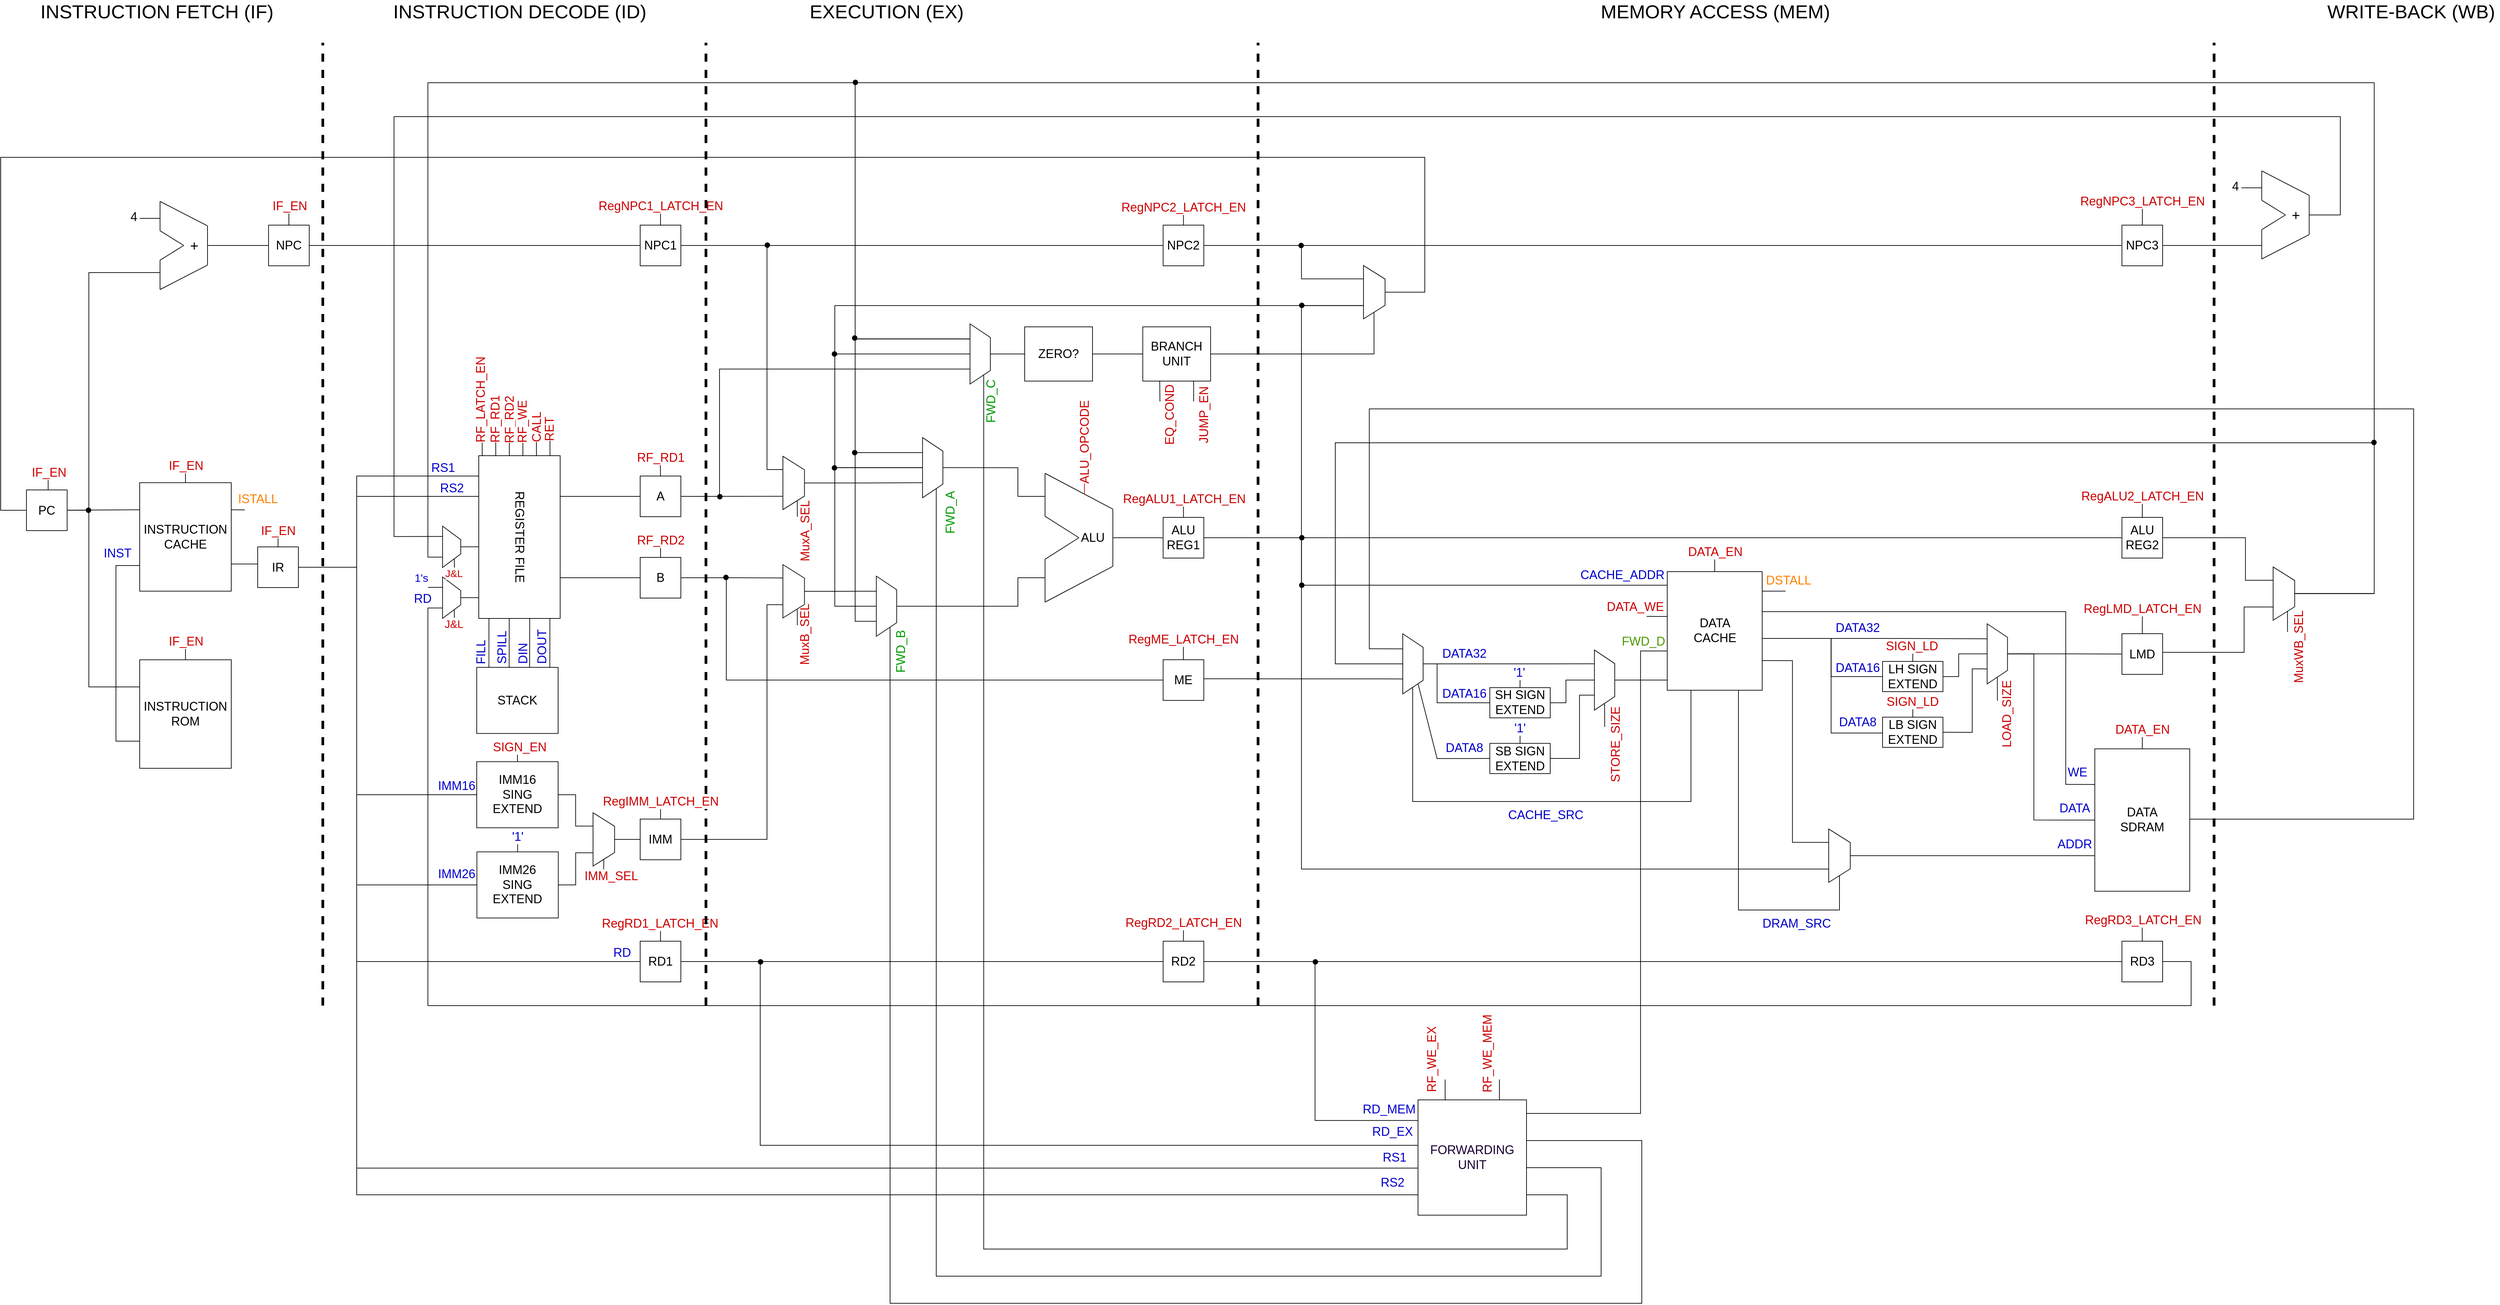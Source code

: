 <mxfile version="13.7.7" type="github">
  <diagram id="jrDMd2VkX8Fc1aG8_HDz" name="Page-1">
    <mxGraphModel dx="4634" dy="3460" grid="1" gridSize="10" guides="1" tooltips="1" connect="1" arrows="1" fold="1" page="1" pageScale="1" pageWidth="850" pageHeight="1100" math="0" shadow="0">
      <root>
        <mxCell id="0" />
        <mxCell id="1" parent="0" />
        <mxCell id="9u0KMjUZt_Quz6K7kKN--252" style="rounded=0;orthogonalLoop=1;jettySize=auto;html=1;exitX=0;exitY=0.25;exitDx=0;exitDy=0;endArrow=none;endFill=0;strokeWidth=1;fontSize=18;fontColor=#CC0000;" parent="1" edge="1">
          <mxGeometry relative="1" as="geometry">
            <mxPoint x="-69.996" y="-440" as="targetPoint" />
            <mxPoint x="-69.94" y="-400" as="sourcePoint" />
          </mxGeometry>
        </mxCell>
        <mxCell id="9u0KMjUZt_Quz6K7kKN--253" style="rounded=0;orthogonalLoop=1;jettySize=auto;html=1;exitX=0;exitY=0.5;exitDx=0;exitDy=0;endArrow=none;endFill=0;strokeWidth=1;fontSize=18;fontColor=#CC0000;" parent="1" edge="1">
          <mxGeometry relative="1" as="geometry">
            <mxPoint x="-89.996" y="-440" as="targetPoint" />
            <mxPoint x="-89.94" y="-400" as="sourcePoint" />
          </mxGeometry>
        </mxCell>
        <mxCell id="9u0KMjUZt_Quz6K7kKN--254" style="rounded=0;orthogonalLoop=1;jettySize=auto;html=1;exitX=0;exitY=0.75;exitDx=0;exitDy=0;endArrow=none;endFill=0;strokeWidth=1;fontSize=18;fontColor=#CC0000;" parent="1" edge="1">
          <mxGeometry relative="1" as="geometry">
            <mxPoint x="-109.996" y="-440" as="targetPoint" />
            <mxPoint x="-109.94" y="-400" as="sourcePoint" />
          </mxGeometry>
        </mxCell>
        <mxCell id="9u0KMjUZt_Quz6K7kKN--255" value="RF_RD1" style="edgeLabel;html=1;align=center;verticalAlign=middle;resizable=0;points=[];fontSize=18;fontColor=#CC0000;horizontal=0;" parent="9u0KMjUZt_Quz6K7kKN--254" vertex="1" connectable="0">
          <mxGeometry x="0.873" y="1" relative="1" as="geometry">
            <mxPoint y="-16.29" as="offset" />
          </mxGeometry>
        </mxCell>
        <mxCell id="6sOKHbeOXGZ0Ycy-URYJ-102" style="edgeStyle=orthogonalEdgeStyle;rounded=0;orthogonalLoop=1;jettySize=auto;html=1;exitX=0;exitY=0.25;exitDx=0;exitDy=0;endArrow=none;endFill=0;strokeColor=#000000;fontColor=#FF8000;" parent="1" edge="1">
          <mxGeometry relative="1" as="geometry">
            <mxPoint x="-49.978" y="-429" as="targetPoint" />
            <mxPoint x="-50" y="-400" as="sourcePoint" />
            <Array as="points">
              <mxPoint x="-50" y="-409" />
              <mxPoint x="-50" y="-409" />
            </Array>
          </mxGeometry>
        </mxCell>
        <mxCell id="6sOKHbeOXGZ0Ycy-URYJ-103" style="edgeStyle=orthogonalEdgeStyle;rounded=0;orthogonalLoop=1;jettySize=auto;html=1;exitX=0;exitY=0.25;exitDx=0;exitDy=0;endArrow=none;endFill=0;strokeColor=#000000;fontColor=#FF8000;" parent="1" edge="1">
          <mxGeometry relative="1" as="geometry">
            <mxPoint x="-29.978" y="-429" as="targetPoint" />
            <mxPoint x="-30" y="-400" as="sourcePoint" />
          </mxGeometry>
        </mxCell>
        <mxCell id="6sOKHbeOXGZ0Ycy-URYJ-114" style="edgeStyle=none;rounded=0;orthogonalLoop=1;jettySize=auto;html=1;exitX=1;exitY=0.75;exitDx=0;exitDy=0;entryX=0;entryY=0.851;entryDx=0;entryDy=0;entryPerimeter=0;endArrow=none;endFill=0;strokeColor=#000000;fontColor=#FF8000;" parent="1" target="6sOKHbeOXGZ0Ycy-URYJ-94" edge="1">
          <mxGeometry relative="1" as="geometry">
            <mxPoint x="-120" y="-160" as="sourcePoint" />
            <mxPoint x="-120.12" y="-89.02" as="targetPoint" />
          </mxGeometry>
        </mxCell>
        <mxCell id="dThmx-n3adpbhEAnUbLH-52" value="REGISTER FILE" style="rounded=0;whiteSpace=wrap;html=1;rotation=90;fillColor=none;fontSize=18;" parent="1" vertex="1">
          <mxGeometry x="-195" y="-340" width="240" height="120" as="geometry" />
        </mxCell>
        <mxCell id="9u0KMjUZt_Quz6K7kKN--267" style="edgeStyle=none;rounded=0;orthogonalLoop=1;jettySize=auto;html=1;exitX=0.5;exitY=0;exitDx=0;exitDy=0;endArrow=none;endFill=0;strokeWidth=1;fontSize=18;fontColor=#CC0000;" parent="1" source="dThmx-n3adpbhEAnUbLH-60" edge="1">
          <mxGeometry relative="1" as="geometry">
            <mxPoint x="133.143" y="-280" as="targetPoint" />
          </mxGeometry>
        </mxCell>
        <mxCell id="9u0KMjUZt_Quz6K7kKN--268" value="RF_RD2" style="edgeLabel;html=1;align=center;verticalAlign=middle;resizable=0;points=[];fontSize=18;fontColor=#CC0000;" parent="9u0KMjUZt_Quz6K7kKN--267" vertex="1" connectable="0">
          <mxGeometry x="0.638" relative="1" as="geometry">
            <mxPoint y="-1" as="offset" />
          </mxGeometry>
        </mxCell>
        <mxCell id="dThmx-n3adpbhEAnUbLH-60" value="B" style="rounded=0;whiteSpace=wrap;html=1;fillColor=none;fontSize=18;" parent="1" vertex="1">
          <mxGeometry x="103" y="-250" width="60" height="60" as="geometry" />
        </mxCell>
        <mxCell id="dThmx-n3adpbhEAnUbLH-64" style="edgeStyle=orthogonalEdgeStyle;rounded=0;orthogonalLoop=1;jettySize=auto;html=1;exitX=0.75;exitY=0;exitDx=0;exitDy=0;entryX=0;entryY=0.5;entryDx=0;entryDy=0;endArrow=none;endFill=0;" parent="1" source="dThmx-n3adpbhEAnUbLH-52" target="dThmx-n3adpbhEAnUbLH-60" edge="1">
          <mxGeometry relative="1" as="geometry" />
        </mxCell>
        <mxCell id="9u0KMjUZt_Quz6K7kKN--263" style="edgeStyle=orthogonalEdgeStyle;rounded=0;orthogonalLoop=1;jettySize=auto;html=1;exitX=0.5;exitY=0;exitDx=0;exitDy=0;endArrow=none;endFill=0;strokeWidth=1;fontSize=18;fontColor=#CC0000;" parent="1" source="dThmx-n3adpbhEAnUbLH-61" edge="1">
          <mxGeometry relative="1" as="geometry">
            <mxPoint x="132.5" y="-400" as="targetPoint" />
          </mxGeometry>
        </mxCell>
        <mxCell id="9u0KMjUZt_Quz6K7kKN--264" value="RF_RD1" style="edgeLabel;html=1;align=center;verticalAlign=middle;resizable=0;points=[];fontSize=18;fontColor=#CC0000;" parent="9u0KMjUZt_Quz6K7kKN--263" vertex="1" connectable="0">
          <mxGeometry x="0.814" relative="1" as="geometry">
            <mxPoint as="offset" />
          </mxGeometry>
        </mxCell>
        <mxCell id="dThmx-n3adpbhEAnUbLH-61" value="A" style="rounded=0;whiteSpace=wrap;html=1;fillColor=none;fontSize=18;" parent="1" vertex="1">
          <mxGeometry x="103" y="-370" width="60" height="60" as="geometry" />
        </mxCell>
        <mxCell id="dThmx-n3adpbhEAnUbLH-65" style="edgeStyle=orthogonalEdgeStyle;rounded=0;orthogonalLoop=1;jettySize=auto;html=1;exitX=0.25;exitY=0;exitDx=0;exitDy=0;entryX=0;entryY=0.5;entryDx=0;entryDy=0;endArrow=none;endFill=0;" parent="1" source="dThmx-n3adpbhEAnUbLH-52" target="dThmx-n3adpbhEAnUbLH-61" edge="1">
          <mxGeometry relative="1" as="geometry" />
        </mxCell>
        <mxCell id="HH7DKORKCEzCAmq62gNh-109" style="edgeStyle=orthogonalEdgeStyle;rounded=0;orthogonalLoop=1;jettySize=auto;html=1;exitX=0.5;exitY=0;exitDx=0;exitDy=0;endArrow=none;endFill=0;strokeColor=#000000;fontColor=#0000CC;" edge="1" parent="1" source="dThmx-n3adpbhEAnUbLH-62">
          <mxGeometry relative="1" as="geometry">
            <mxPoint x="133.172" y="110.0" as="targetPoint" />
          </mxGeometry>
        </mxCell>
        <mxCell id="dThmx-n3adpbhEAnUbLH-62" value="IMM" style="rounded=0;whiteSpace=wrap;html=1;fillColor=none;fontSize=18;" parent="1" vertex="1">
          <mxGeometry x="103" y="135.9" width="60" height="60" as="geometry" />
        </mxCell>
        <mxCell id="dThmx-n3adpbhEAnUbLH-75" value="ZERO?" style="rounded=0;whiteSpace=wrap;html=1;fillColor=none;fontSize=18;" parent="1" vertex="1">
          <mxGeometry x="670.0" y="-590" width="100" height="80" as="geometry" />
        </mxCell>
        <mxCell id="9u0KMjUZt_Quz6K7kKN--281" style="edgeStyle=none;rounded=0;orthogonalLoop=1;jettySize=auto;html=1;exitX=0.25;exitY=1;exitDx=0;exitDy=0;endArrow=none;endFill=0;strokeWidth=1;fontSize=18;fontColor=#CC0000;" parent="1" source="dThmx-n3adpbhEAnUbLH-77" edge="1">
          <mxGeometry relative="1" as="geometry">
            <mxPoint x="869.45" y="-480" as="targetPoint" />
          </mxGeometry>
        </mxCell>
        <mxCell id="9u0KMjUZt_Quz6K7kKN--282" value="EQ_COND" style="edgeLabel;html=1;align=center;verticalAlign=middle;resizable=0;points=[];fontSize=18;fontColor=#CC0000;horizontal=0;" parent="9u0KMjUZt_Quz6K7kKN--281" vertex="1" connectable="0">
          <mxGeometry x="0.279" y="1" relative="1" as="geometry">
            <mxPoint x="13.8" y="30.7" as="offset" />
          </mxGeometry>
        </mxCell>
        <mxCell id="9u0KMjUZt_Quz6K7kKN--283" style="edgeStyle=none;rounded=0;orthogonalLoop=1;jettySize=auto;html=1;exitX=0.75;exitY=1;exitDx=0;exitDy=0;endArrow=none;endFill=0;strokeWidth=1;fontSize=18;fontColor=#CC0000;" parent="1" source="dThmx-n3adpbhEAnUbLH-77" edge="1">
          <mxGeometry relative="1" as="geometry">
            <mxPoint x="919.106" y="-480" as="targetPoint" />
          </mxGeometry>
        </mxCell>
        <mxCell id="dThmx-n3adpbhEAnUbLH-77" value="BRANCH UNIT" style="rounded=0;whiteSpace=wrap;html=1;fillColor=none;fontSize=18;" parent="1" vertex="1">
          <mxGeometry x="844.14" y="-590" width="100" height="80" as="geometry" />
        </mxCell>
        <mxCell id="dThmx-n3adpbhEAnUbLH-78" style="edgeStyle=orthogonalEdgeStyle;rounded=0;orthogonalLoop=1;jettySize=auto;html=1;exitX=1;exitY=0.5;exitDx=0;exitDy=0;entryX=0;entryY=0.5;entryDx=0;entryDy=0;endArrow=none;endFill=0;" parent="1" source="dThmx-n3adpbhEAnUbLH-75" target="dThmx-n3adpbhEAnUbLH-77" edge="1">
          <mxGeometry relative="1" as="geometry" />
        </mxCell>
        <mxCell id="9u0KMjUZt_Quz6K7kKN--285" style="edgeStyle=none;rounded=0;orthogonalLoop=1;jettySize=auto;html=1;exitX=0.5;exitY=0;exitDx=0;exitDy=0;endArrow=none;endFill=0;strokeWidth=1;fontSize=18;fontColor=#CC0000;" parent="1" source="dThmx-n3adpbhEAnUbLH-111" edge="1">
          <mxGeometry relative="1" as="geometry">
            <mxPoint x="904.199" y="-340" as="targetPoint" />
          </mxGeometry>
        </mxCell>
        <mxCell id="9u0KMjUZt_Quz6K7kKN--287" value="RegALU1_LATCH_EN" style="edgeLabel;html=1;align=center;verticalAlign=middle;resizable=0;points=[];fontSize=18;fontColor=#CC0000;" parent="9u0KMjUZt_Quz6K7kKN--285" vertex="1" connectable="0">
          <mxGeometry x="0.75" y="-1" relative="1" as="geometry">
            <mxPoint as="offset" />
          </mxGeometry>
        </mxCell>
        <mxCell id="dThmx-n3adpbhEAnUbLH-111" value="ALU &lt;br style=&quot;font-size: 18px;&quot;&gt;REG1" style="rounded=0;whiteSpace=wrap;html=1;fillColor=none;fontSize=18;" parent="1" vertex="1">
          <mxGeometry x="874.14" y="-309" width="60" height="60" as="geometry" />
        </mxCell>
        <mxCell id="9u0KMjUZt_Quz6K7kKN--247" style="edgeStyle=orthogonalEdgeStyle;rounded=0;orthogonalLoop=1;jettySize=auto;html=1;exitX=0.5;exitY=0;exitDx=0;exitDy=0;endArrow=none;endFill=0;strokeWidth=1;fontSize=18;fontColor=#CC0000;" parent="1" source="dThmx-n3adpbhEAnUbLH-126" edge="1">
          <mxGeometry relative="1" as="geometry">
            <mxPoint x="-415" y="-770" as="targetPoint" />
          </mxGeometry>
        </mxCell>
        <mxCell id="9u0KMjUZt_Quz6K7kKN--249" value="IF_EN" style="edgeLabel;html=1;align=center;verticalAlign=middle;resizable=0;points=[];fontSize=18;fontColor=#CC0000;" parent="9u0KMjUZt_Quz6K7kKN--247" vertex="1" connectable="0">
          <mxGeometry x="0.886" y="-1" relative="1" as="geometry">
            <mxPoint as="offset" />
          </mxGeometry>
        </mxCell>
        <mxCell id="dThmx-n3adpbhEAnUbLH-126" value="&lt;font style=&quot;font-size: 18px&quot;&gt;NPC&lt;/font&gt;" style="rounded=0;whiteSpace=wrap;html=1;fillColor=none;fontSize=18;" parent="1" vertex="1">
          <mxGeometry x="-445" y="-740" width="60" height="60" as="geometry" />
        </mxCell>
        <mxCell id="9u0KMjUZt_Quz6K7kKN--196" style="edgeStyle=orthogonalEdgeStyle;rounded=0;orthogonalLoop=1;jettySize=auto;html=1;exitX=1;exitY=0.5;exitDx=0;exitDy=0;entryX=0.25;entryY=1;entryDx=0;entryDy=0;endArrow=none;endFill=0;" parent="1" source="dThmx-n3adpbhEAnUbLH-129" target="dThmx-n3adpbhEAnUbLH-52" edge="1">
          <mxGeometry relative="1" as="geometry">
            <Array as="points">
              <mxPoint x="-315" y="-236" />
              <mxPoint x="-315" y="-340" />
            </Array>
          </mxGeometry>
        </mxCell>
        <mxCell id="9u0KMjUZt_Quz6K7kKN--197" style="edgeStyle=orthogonalEdgeStyle;rounded=0;orthogonalLoop=1;jettySize=auto;html=1;exitX=1;exitY=0.5;exitDx=0;exitDy=0;entryX=0.25;entryY=1;entryDx=0;entryDy=0;endArrow=none;endFill=0;" parent="1" source="dThmx-n3adpbhEAnUbLH-129" target="dThmx-n3adpbhEAnUbLH-52" edge="1">
          <mxGeometry relative="1" as="geometry">
            <Array as="points">
              <mxPoint x="-315" y="-236" />
              <mxPoint x="-315" y="-370" />
              <mxPoint x="-135" y="-370" />
            </Array>
          </mxGeometry>
        </mxCell>
        <mxCell id="9u0KMjUZt_Quz6K7kKN--328" value="RS1" style="edgeLabel;html=1;align=center;verticalAlign=middle;resizable=0;points=[];fontSize=18;fontColor=#0000CC;" parent="9u0KMjUZt_Quz6K7kKN--197" vertex="1" connectable="0">
          <mxGeometry x="0.587" y="2" relative="1" as="geometry">
            <mxPoint x="6.2" y="-10" as="offset" />
          </mxGeometry>
        </mxCell>
        <mxCell id="HH7DKORKCEzCAmq62gNh-119" style="edgeStyle=orthogonalEdgeStyle;rounded=0;orthogonalLoop=1;jettySize=auto;html=1;entryX=0.5;entryY=1;entryDx=0;entryDy=0;endArrow=none;endFill=0;strokeColor=#000000;fontColor=#0000CC;exitX=1;exitY=0.5;exitDx=0;exitDy=0;" edge="1" parent="1" source="dThmx-n3adpbhEAnUbLH-129" target="HH7DKORKCEzCAmq62gNh-104">
          <mxGeometry relative="1" as="geometry">
            <mxPoint x="-380" y="-280" as="sourcePoint" />
            <mxPoint x="-132.75" y="233" as="targetPoint" />
            <Array as="points">
              <mxPoint x="-315" y="-236" />
              <mxPoint x="-315" y="233" />
            </Array>
          </mxGeometry>
        </mxCell>
        <mxCell id="HH7DKORKCEzCAmq62gNh-226" style="edgeStyle=none;rounded=0;orthogonalLoop=1;jettySize=auto;html=1;exitX=0.5;exitY=0;exitDx=0;exitDy=0;endArrow=none;endFill=0;strokeColor=#000000;fontColor=#0000CC;" edge="1" parent="1" source="dThmx-n3adpbhEAnUbLH-129">
          <mxGeometry relative="1" as="geometry">
            <mxPoint x="-431" y="-290" as="targetPoint" />
          </mxGeometry>
        </mxCell>
        <mxCell id="dThmx-n3adpbhEAnUbLH-129" value="IR" style="rounded=0;whiteSpace=wrap;html=1;fillColor=none;fontSize=18;" parent="1" vertex="1">
          <mxGeometry x="-461" y="-265.5" width="60" height="60" as="geometry" />
        </mxCell>
        <mxCell id="9u0KMjUZt_Quz6K7kKN--242" style="edgeStyle=orthogonalEdgeStyle;rounded=0;orthogonalLoop=1;jettySize=auto;html=1;exitX=0.5;exitY=0;exitDx=0;exitDy=0;endArrow=none;endFill=0;strokeWidth=1;fontSize=18;fontColor=#CC0000;" parent="1" source="dThmx-n3adpbhEAnUbLH-130" edge="1">
          <mxGeometry relative="1" as="geometry">
            <mxPoint x="-770" y="-380" as="targetPoint" />
          </mxGeometry>
        </mxCell>
        <mxCell id="9u0KMjUZt_Quz6K7kKN--244" value="IF_EN" style="edgeLabel;html=1;align=center;verticalAlign=middle;resizable=0;points=[];fontSize=18;fontColor=#CC0000;" parent="9u0KMjUZt_Quz6K7kKN--242" vertex="1" connectable="0">
          <mxGeometry x="0.694" y="-1" relative="1" as="geometry">
            <mxPoint as="offset" />
          </mxGeometry>
        </mxCell>
        <mxCell id="HH7DKORKCEzCAmq62gNh-214" style="edgeStyle=orthogonalEdgeStyle;rounded=0;orthogonalLoop=1;jettySize=auto;html=1;entryX=0;entryY=0.25;entryDx=0;entryDy=0;endArrow=none;endFill=0;strokeColor=#000000;fontColor=#0000CC;" edge="1" parent="1" source="dThmx-n3adpbhEAnUbLH-130" target="HH7DKORKCEzCAmq62gNh-212">
          <mxGeometry relative="1" as="geometry">
            <Array as="points">
              <mxPoint x="-710" y="-319" />
              <mxPoint x="-710" y="-59" />
            </Array>
          </mxGeometry>
        </mxCell>
        <mxCell id="HH7DKORKCEzCAmq62gNh-225" style="rounded=0;orthogonalLoop=1;jettySize=auto;html=1;entryX=0;entryY=0.25;entryDx=0;entryDy=0;endArrow=none;endFill=0;strokeColor=#000000;fontColor=#0000CC;" edge="1" parent="1" source="dThmx-n3adpbhEAnUbLH-130" target="HH7DKORKCEzCAmq62gNh-207">
          <mxGeometry relative="1" as="geometry" />
        </mxCell>
        <mxCell id="HH7DKORKCEzCAmq62gNh-231" style="edgeStyle=orthogonalEdgeStyle;rounded=0;orthogonalLoop=1;jettySize=auto;html=1;endArrow=none;endFill=0;strokeColor=#000000;fontColor=#0000CC;entryX=0;entryY=0.75;entryDx=0;entryDy=0;" edge="1" parent="1" source="dThmx-n3adpbhEAnUbLH-130" target="dThmx-n3adpbhEAnUbLH-131">
          <mxGeometry relative="1" as="geometry">
            <mxPoint x="-630" y="-580" as="targetPoint" />
            <Array as="points">
              <mxPoint x="-710" y="-319" />
              <mxPoint x="-710" y="-670" />
              <mxPoint x="-605" y="-670" />
            </Array>
          </mxGeometry>
        </mxCell>
        <mxCell id="dThmx-n3adpbhEAnUbLH-130" value="PC" style="rounded=0;whiteSpace=wrap;html=1;fillColor=none;fontSize=18;" parent="1" vertex="1">
          <mxGeometry x="-802" y="-349.5" width="60" height="60" as="geometry" />
        </mxCell>
        <mxCell id="HH7DKORKCEzCAmq62gNh-57" style="edgeStyle=none;rounded=0;orthogonalLoop=1;jettySize=auto;html=1;exitX=0;exitY=0.25;exitDx=0;exitDy=0;endArrow=none;endFill=0;strokeColor=#000000;fontColor=#0000CC;" edge="1" parent="1">
          <mxGeometry relative="1" as="geometry">
            <mxPoint x="1587.01" y="-162.999" as="targetPoint" />
            <mxPoint x="1617.5" y="-162.915" as="sourcePoint" />
          </mxGeometry>
        </mxCell>
        <mxCell id="HH7DKORKCEzCAmq62gNh-59" style="edgeStyle=none;rounded=0;orthogonalLoop=1;jettySize=auto;html=1;endArrow=none;endFill=0;strokeColor=#000000;fontColor=#0000CC;" edge="1" parent="1" source="dThmx-n3adpbhEAnUbLH-144">
          <mxGeometry relative="1" as="geometry">
            <mxPoint x="1687.5" y="-259" as="targetPoint" />
          </mxGeometry>
        </mxCell>
        <mxCell id="HH7DKORKCEzCAmq62gNh-95" style="edgeStyle=orthogonalEdgeStyle;rounded=0;orthogonalLoop=1;jettySize=auto;html=1;exitX=1;exitY=0.25;exitDx=0;exitDy=0;endArrow=none;endFill=0;strokeColor=#000000;fontColor=#0000CC;" edge="1" parent="1">
          <mxGeometry relative="1" as="geometry">
            <mxPoint x="1792.14" y="-200" as="targetPoint" />
            <mxPoint x="1757.5" y="-200.275" as="sourcePoint" />
          </mxGeometry>
        </mxCell>
        <mxCell id="HH7DKORKCEzCAmq62gNh-138" style="edgeStyle=orthogonalEdgeStyle;rounded=0;orthogonalLoop=1;jettySize=auto;html=1;exitX=0.25;exitY=1;exitDx=0;exitDy=0;entryX=1;entryY=0.5;entryDx=0;entryDy=0;endArrow=none;endFill=0;strokeColor=#000000;fontColor=#0000CC;" edge="1" parent="1" source="dThmx-n3adpbhEAnUbLH-144" target="HH7DKORKCEzCAmq62gNh-17">
          <mxGeometry relative="1" as="geometry">
            <Array as="points">
              <mxPoint x="1652.14" y="110" />
              <mxPoint x="1242.14" y="110" />
              <mxPoint x="1242.14" y="-59" />
            </Array>
          </mxGeometry>
        </mxCell>
        <mxCell id="HH7DKORKCEzCAmq62gNh-176" style="edgeStyle=orthogonalEdgeStyle;rounded=0;orthogonalLoop=1;jettySize=auto;html=1;entryX=0.25;entryY=1;entryDx=0;entryDy=0;endArrow=none;endFill=0;strokeColor=#000000;fontColor=#0000CC;exitX=1;exitY=0.5;exitDx=0;exitDy=0;" edge="1" parent="1" target="HH7DKORKCEzCAmq62gNh-170">
          <mxGeometry relative="1" as="geometry">
            <mxPoint x="1757.5" y="-130.55" as="sourcePoint" />
            <Array as="points">
              <mxPoint x="1936.14" y="-130" />
            </Array>
          </mxGeometry>
        </mxCell>
        <mxCell id="HH7DKORKCEzCAmq62gNh-177" style="edgeStyle=orthogonalEdgeStyle;rounded=0;orthogonalLoop=1;jettySize=auto;html=1;entryX=0.5;entryY=1;entryDx=0;entryDy=0;endArrow=none;endFill=0;strokeColor=#000000;fontColor=#0000CC;exitX=1;exitY=0.5;exitDx=0;exitDy=0;" edge="1" parent="1" target="HH7DKORKCEzCAmq62gNh-164">
          <mxGeometry relative="1" as="geometry">
            <mxPoint x="1757.5" y="-130.55" as="sourcePoint" />
            <mxPoint x="1960.995" y="-75.3" as="targetPoint" />
            <Array as="points">
              <mxPoint x="1859.14" y="-130" />
              <mxPoint x="1859.14" y="-74" />
            </Array>
          </mxGeometry>
        </mxCell>
        <mxCell id="HH7DKORKCEzCAmq62gNh-178" style="edgeStyle=orthogonalEdgeStyle;rounded=0;orthogonalLoop=1;jettySize=auto;html=1;entryX=0.5;entryY=1;entryDx=0;entryDy=0;endArrow=none;endFill=0;strokeColor=#000000;fontColor=#0000CC;exitX=1;exitY=0.5;exitDx=0;exitDy=0;" edge="1" parent="1" target="HH7DKORKCEzCAmq62gNh-168">
          <mxGeometry relative="1" as="geometry">
            <mxPoint x="1757.5" y="-130.55" as="sourcePoint" />
            <mxPoint x="1961.995" y="8.9" as="targetPoint" />
            <Array as="points">
              <mxPoint x="1859.14" y="-130" />
              <mxPoint x="1859.14" y="9" />
              <mxPoint x="1935.14" y="9" />
            </Array>
          </mxGeometry>
        </mxCell>
        <mxCell id="dThmx-n3adpbhEAnUbLH-144" value="DATA&lt;br&gt;CACHE" style="rounded=0;whiteSpace=wrap;html=1;fontSize=18;fillColor=none;" parent="1" vertex="1">
          <mxGeometry x="1617.5" y="-229" width="140" height="174.9" as="geometry" />
        </mxCell>
        <mxCell id="6sOKHbeOXGZ0Ycy-URYJ-71" style="edgeStyle=orthogonalEdgeStyle;rounded=0;orthogonalLoop=1;jettySize=auto;html=1;exitX=1;exitY=0.5;exitDx=0;exitDy=0;entryX=0;entryY=0.25;entryDx=0;entryDy=0;endArrow=none;endFill=0;strokeColor=#000000;" parent="1" source="dThmx-n3adpbhEAnUbLH-111" target="dThmx-n3adpbhEAnUbLH-144" edge="1">
          <mxGeometry relative="1" as="geometry">
            <Array as="points">
              <mxPoint x="1078.14" y="-279" />
              <mxPoint x="1078.14" y="-209" />
              <mxPoint x="1617.14" y="-209" />
            </Array>
            <mxPoint x="1215.76" y="138.5" as="targetPoint" />
          </mxGeometry>
        </mxCell>
        <mxCell id="9u0KMjUZt_Quz6K7kKN--13" style="edgeStyle=orthogonalEdgeStyle;rounded=0;orthogonalLoop=1;jettySize=auto;html=1;exitX=0.5;exitY=0;exitDx=0;exitDy=0;entryX=0.75;entryY=1;entryDx=0;entryDy=0;endArrow=none;endFill=0;" parent="1" source="9u0KMjUZt_Quz6K7kKN--11" target="dThmx-n3adpbhEAnUbLH-52" edge="1">
          <mxGeometry relative="1" as="geometry" />
        </mxCell>
        <mxCell id="9u0KMjUZt_Quz6K7kKN--26" style="edgeStyle=orthogonalEdgeStyle;rounded=0;orthogonalLoop=1;jettySize=auto;html=1;exitX=1;exitY=0.25;exitDx=0;exitDy=0;endArrow=none;endFill=0;" parent="1" source="9u0KMjUZt_Quz6K7kKN--11" edge="1">
          <mxGeometry relative="1" as="geometry">
            <mxPoint x="-170.793" y="-150.0" as="targetPoint" />
          </mxGeometry>
        </mxCell>
        <mxCell id="9u0KMjUZt_Quz6K7kKN--29" value="J&amp;amp;L" style="edgeLabel;html=1;align=center;verticalAlign=middle;resizable=0;points=[];fontColor=#CC0000;fontSize=16;" parent="9u0KMjUZt_Quz6K7kKN--26" vertex="1" connectable="0">
          <mxGeometry x="0.825" y="-1" relative="1" as="geometry">
            <mxPoint as="offset" />
          </mxGeometry>
        </mxCell>
        <mxCell id="9u0KMjUZt_Quz6K7kKN--194" style="edgeStyle=orthogonalEdgeStyle;rounded=0;orthogonalLoop=1;jettySize=auto;html=1;exitX=0.25;exitY=1;exitDx=0;exitDy=0;endArrow=none;endFill=0;" parent="1" source="9u0KMjUZt_Quz6K7kKN--11" edge="1">
          <mxGeometry relative="1" as="geometry">
            <mxPoint x="-210" y="-206" as="targetPoint" />
          </mxGeometry>
        </mxCell>
        <mxCell id="9u0KMjUZt_Quz6K7kKN--195" value="&lt;font color=&quot;#0000cc&quot;&gt;1&#39;s&lt;/font&gt;" style="edgeLabel;html=1;align=center;verticalAlign=middle;resizable=0;points=[];fontSize=16;" parent="9u0KMjUZt_Quz6K7kKN--194" vertex="1" connectable="0">
          <mxGeometry x="1" y="-1" relative="1" as="geometry">
            <mxPoint x="-11" y="-14.46" as="offset" />
          </mxGeometry>
        </mxCell>
        <mxCell id="9u0KMjUZt_Quz6K7kKN--11" value="" style="shape=trapezoid;perimeter=trapezoidPerimeter;whiteSpace=wrap;html=1;fixedSize=1;rotation=90;fillColor=none;" parent="1" vertex="1">
          <mxGeometry x="-205.5" y="-204" width="60.99" height="26.8" as="geometry" />
        </mxCell>
        <mxCell id="9u0KMjUZt_Quz6K7kKN--34" style="edgeStyle=orthogonalEdgeStyle;rounded=0;orthogonalLoop=1;jettySize=auto;html=1;exitX=1;exitY=0.25;exitDx=0;exitDy=0;endArrow=none;endFill=0;" parent="1" source="9u0KMjUZt_Quz6K7kKN--36" edge="1">
          <mxGeometry relative="1" as="geometry">
            <mxPoint x="-170.793" y="-225.0" as="targetPoint" />
          </mxGeometry>
        </mxCell>
        <mxCell id="9u0KMjUZt_Quz6K7kKN--35" value="J&amp;amp;L" style="edgeLabel;html=1;align=center;verticalAlign=middle;resizable=0;points=[];fontSize=15;fontColor=#CC0000;" parent="9u0KMjUZt_Quz6K7kKN--34" vertex="1" connectable="0">
          <mxGeometry x="0.825" y="-1" relative="1" as="geometry">
            <mxPoint as="offset" />
          </mxGeometry>
        </mxCell>
        <mxCell id="9u0KMjUZt_Quz6K7kKN--37" style="edgeStyle=orthogonalEdgeStyle;rounded=0;orthogonalLoop=1;jettySize=auto;html=1;exitX=0.5;exitY=0;exitDx=0;exitDy=0;entryX=0.5;entryY=1;entryDx=0;entryDy=0;endArrow=none;endFill=0;" parent="1" source="9u0KMjUZt_Quz6K7kKN--36" target="dThmx-n3adpbhEAnUbLH-52" edge="1">
          <mxGeometry relative="1" as="geometry" />
        </mxCell>
        <mxCell id="9u0KMjUZt_Quz6K7kKN--36" value="" style="shape=trapezoid;perimeter=trapezoidPerimeter;whiteSpace=wrap;html=1;fixedSize=1;rotation=90;fillColor=none;" parent="1" vertex="1">
          <mxGeometry x="-205.5" y="-279" width="60.99" height="26.8" as="geometry" />
        </mxCell>
        <mxCell id="9u0KMjUZt_Quz6K7kKN--49" value="" style="endArrow=none;dashed=1;html=1;strokeWidth=4;" parent="1" edge="1">
          <mxGeometry width="50" height="50" relative="1" as="geometry">
            <mxPoint x="-365" y="411" as="sourcePoint" />
            <mxPoint x="-365" y="-1009" as="targetPoint" />
          </mxGeometry>
        </mxCell>
        <mxCell id="9u0KMjUZt_Quz6K7kKN--271" style="edgeStyle=none;rounded=0;orthogonalLoop=1;jettySize=auto;html=1;exitX=0.5;exitY=0;exitDx=0;exitDy=0;endArrow=none;endFill=0;strokeWidth=1;fontSize=18;fontColor=#CC0000;" parent="1" source="9u0KMjUZt_Quz6K7kKN--50" edge="1">
          <mxGeometry relative="1" as="geometry">
            <mxPoint x="133" y="286" as="targetPoint" />
          </mxGeometry>
        </mxCell>
        <mxCell id="9u0KMjUZt_Quz6K7kKN--272" value="RegRD1_LATCH_EN" style="edgeLabel;html=1;align=center;verticalAlign=middle;resizable=0;points=[];fontSize=18;fontColor=#CC0000;" parent="9u0KMjUZt_Quz6K7kKN--271" vertex="1" connectable="0">
          <mxGeometry x="0.503" y="1" relative="1" as="geometry">
            <mxPoint y="-4" as="offset" />
          </mxGeometry>
        </mxCell>
        <mxCell id="9u0KMjUZt_Quz6K7kKN--50" value="RD1" style="rounded=0;whiteSpace=wrap;html=1;fillColor=none;fontSize=18;" parent="1" vertex="1">
          <mxGeometry x="103" y="316" width="60" height="60" as="geometry" />
        </mxCell>
        <mxCell id="9u0KMjUZt_Quz6K7kKN--51" style="edgeStyle=orthogonalEdgeStyle;rounded=0;orthogonalLoop=1;jettySize=auto;html=1;exitX=1;exitY=0.5;exitDx=0;exitDy=0;entryX=0;entryY=0.5;entryDx=0;entryDy=0;endArrow=none;endFill=0;" parent="1" source="dThmx-n3adpbhEAnUbLH-129" target="9u0KMjUZt_Quz6K7kKN--50" edge="1">
          <mxGeometry relative="1" as="geometry">
            <Array as="points">
              <mxPoint x="-315" y="-236" />
              <mxPoint x="-315" y="346" />
            </Array>
          </mxGeometry>
        </mxCell>
        <mxCell id="9u0KMjUZt_Quz6K7kKN--261" style="edgeStyle=orthogonalEdgeStyle;rounded=0;orthogonalLoop=1;jettySize=auto;html=1;exitX=0.5;exitY=0;exitDx=0;exitDy=0;endArrow=none;endFill=0;strokeWidth=1;fontSize=18;fontColor=#CC0000;" parent="1" source="9u0KMjUZt_Quz6K7kKN--52" edge="1">
          <mxGeometry relative="1" as="geometry">
            <mxPoint x="133" y="-760" as="targetPoint" />
          </mxGeometry>
        </mxCell>
        <mxCell id="9u0KMjUZt_Quz6K7kKN--262" value="RegNPC1_LATCH_EN" style="edgeLabel;html=1;align=center;verticalAlign=middle;resizable=0;points=[];fontSize=18;fontColor=#CC0000;" parent="9u0KMjUZt_Quz6K7kKN--261" vertex="1" connectable="0">
          <mxGeometry x="0.788" relative="1" as="geometry">
            <mxPoint y="-10.09" as="offset" />
          </mxGeometry>
        </mxCell>
        <mxCell id="9u0KMjUZt_Quz6K7kKN--52" value="NPC1" style="rounded=0;whiteSpace=wrap;html=1;fillColor=none;fontSize=18;" parent="1" vertex="1">
          <mxGeometry x="103" y="-740" width="60" height="60" as="geometry" />
        </mxCell>
        <mxCell id="9u0KMjUZt_Quz6K7kKN--53" style="edgeStyle=orthogonalEdgeStyle;rounded=0;orthogonalLoop=1;jettySize=auto;html=1;exitX=1;exitY=0.5;exitDx=0;exitDy=0;endArrow=none;endFill=0;" parent="1" source="dThmx-n3adpbhEAnUbLH-126" target="9u0KMjUZt_Quz6K7kKN--52" edge="1">
          <mxGeometry relative="1" as="geometry" />
        </mxCell>
        <mxCell id="9u0KMjUZt_Quz6K7kKN--54" value="" style="endArrow=none;dashed=1;html=1;strokeWidth=4;" parent="1" edge="1">
          <mxGeometry width="50" height="50" relative="1" as="geometry">
            <mxPoint x="200" y="411" as="sourcePoint" />
            <mxPoint x="200" y="-1009" as="targetPoint" />
          </mxGeometry>
        </mxCell>
        <mxCell id="9u0KMjUZt_Quz6K7kKN--275" style="edgeStyle=none;rounded=0;orthogonalLoop=1;jettySize=auto;html=1;exitX=1;exitY=0.25;exitDx=0;exitDy=0;endArrow=none;endFill=0;strokeWidth=1;fontSize=18;fontColor=#CC0000;" parent="1" source="9u0KMjUZt_Quz6K7kKN--55" edge="1">
          <mxGeometry relative="1" as="geometry">
            <mxPoint x="334.8" y="-310" as="targetPoint" />
          </mxGeometry>
        </mxCell>
        <mxCell id="9u0KMjUZt_Quz6K7kKN--276" value="MuxA_SEL" style="edgeLabel;html=1;align=center;verticalAlign=middle;resizable=0;points=[];fontSize=18;fontColor=#CC0000;horizontal=0;" parent="9u0KMjUZt_Quz6K7kKN--275" vertex="1" connectable="0">
          <mxGeometry x="0.528" y="1" relative="1" as="geometry">
            <mxPoint x="10.48" y="26.71" as="offset" />
          </mxGeometry>
        </mxCell>
        <mxCell id="9u0KMjUZt_Quz6K7kKN--55" value="" style="shape=trapezoid;perimeter=trapezoidPerimeter;whiteSpace=wrap;html=1;fixedSize=1;rotation=90;fillColor=none;" parent="1" vertex="1">
          <mxGeometry x="290" y="-375.67" width="78.75" height="31.8" as="geometry" />
        </mxCell>
        <mxCell id="9u0KMjUZt_Quz6K7kKN--57" style="rounded=0;orthogonalLoop=1;jettySize=auto;html=1;exitX=1;exitY=0.5;exitDx=0;exitDy=0;entryX=0.75;entryY=1;entryDx=0;entryDy=0;endArrow=none;endFill=0;" parent="1" source="dThmx-n3adpbhEAnUbLH-61" target="9u0KMjUZt_Quz6K7kKN--55" edge="1">
          <mxGeometry relative="1" as="geometry" />
        </mxCell>
        <mxCell id="9u0KMjUZt_Quz6K7kKN--58" style="edgeStyle=orthogonalEdgeStyle;rounded=0;orthogonalLoop=1;jettySize=auto;html=1;entryX=0.25;entryY=1;entryDx=0;entryDy=0;endArrow=none;endFill=0;" parent="1" source="9u0KMjUZt_Quz6K7kKN--52" target="9u0KMjUZt_Quz6K7kKN--55" edge="1">
          <mxGeometry relative="1" as="geometry">
            <Array as="points">
              <mxPoint x="290" y="-710" />
              <mxPoint x="290" y="-379" />
            </Array>
          </mxGeometry>
        </mxCell>
        <mxCell id="9u0KMjUZt_Quz6K7kKN--279" style="edgeStyle=none;rounded=0;orthogonalLoop=1;jettySize=auto;html=1;exitX=1;exitY=0.25;exitDx=0;exitDy=0;endArrow=none;endFill=0;strokeWidth=1;fontSize=18;fontColor=#CC0000;" parent="1" source="9u0KMjUZt_Quz6K7kKN--59" edge="1">
          <mxGeometry relative="1" as="geometry">
            <mxPoint x="334.8" y="-150" as="targetPoint" />
          </mxGeometry>
        </mxCell>
        <mxCell id="9u0KMjUZt_Quz6K7kKN--280" value="MuxB_SEL" style="edgeLabel;html=1;align=center;verticalAlign=middle;resizable=0;points=[];fontSize=18;fontColor=#CC0000;horizontal=0;" parent="9u0KMjUZt_Quz6K7kKN--279" vertex="1" connectable="0">
          <mxGeometry x="0.398" relative="1" as="geometry">
            <mxPoint x="11.49" y="21.14" as="offset" />
          </mxGeometry>
        </mxCell>
        <mxCell id="9u0KMjUZt_Quz6K7kKN--59" value="" style="shape=trapezoid;perimeter=trapezoidPerimeter;whiteSpace=wrap;html=1;fixedSize=1;rotation=90;fillColor=none;" parent="1" vertex="1">
          <mxGeometry x="290" y="-215.9" width="78.75" height="31.8" as="geometry" />
        </mxCell>
        <mxCell id="9u0KMjUZt_Quz6K7kKN--96" style="edgeStyle=elbowEdgeStyle;rounded=0;orthogonalLoop=1;jettySize=auto;html=1;exitX=1;exitY=0.5;exitDx=0;exitDy=0;entryX=0.25;entryY=1;entryDx=0;entryDy=0;endArrow=none;endFill=0;" parent="1" source="dThmx-n3adpbhEAnUbLH-60" target="9u0KMjUZt_Quz6K7kKN--59" edge="1">
          <mxGeometry relative="1" as="geometry" />
        </mxCell>
        <mxCell id="9u0KMjUZt_Quz6K7kKN--97" style="edgeStyle=elbowEdgeStyle;rounded=0;orthogonalLoop=1;jettySize=auto;html=1;exitX=1;exitY=0.5;exitDx=0;exitDy=0;entryX=0.75;entryY=1;entryDx=0;entryDy=0;endArrow=none;endFill=0;" parent="1" source="dThmx-n3adpbhEAnUbLH-62" target="9u0KMjUZt_Quz6K7kKN--59" edge="1">
          <mxGeometry relative="1" as="geometry">
            <Array as="points">
              <mxPoint x="290" y="-129" />
              <mxPoint x="280" y="-129" />
              <mxPoint x="260" y="-9" />
              <mxPoint x="250" y="-9" />
            </Array>
            <mxPoint x="313.475" y="-49.312" as="targetPoint" />
          </mxGeometry>
        </mxCell>
        <mxCell id="HH7DKORKCEzCAmq62gNh-199" style="edgeStyle=orthogonalEdgeStyle;rounded=0;orthogonalLoop=1;jettySize=auto;html=1;endArrow=none;endFill=0;strokeColor=#000000;fontColor=#0000CC;" edge="1" parent="1" source="9u0KMjUZt_Quz6K7kKN--62">
          <mxGeometry relative="1" as="geometry">
            <mxPoint x="700" y="-340" as="targetPoint" />
            <Array as="points">
              <mxPoint x="660" y="-382" />
              <mxPoint x="660" y="-340" />
            </Array>
          </mxGeometry>
        </mxCell>
        <mxCell id="9u0KMjUZt_Quz6K7kKN--62" value="" style="shape=trapezoid;perimeter=trapezoidPerimeter;whiteSpace=wrap;html=1;fixedSize=1;rotation=90;fillColor=none;" parent="1" vertex="1">
          <mxGeometry x="490.0" y="-397.34" width="88.75" height="30" as="geometry" />
        </mxCell>
        <mxCell id="9u0KMjUZt_Quz6K7kKN--63" style="edgeStyle=orthogonalEdgeStyle;rounded=0;orthogonalLoop=1;jettySize=auto;html=1;entryX=0.75;entryY=1;entryDx=0;entryDy=0;endArrow=none;endFill=0;" parent="1" source="9u0KMjUZt_Quz6K7kKN--55" target="9u0KMjUZt_Quz6K7kKN--62" edge="1">
          <mxGeometry relative="1" as="geometry">
            <mxPoint x="390.005" y="-359.77" as="sourcePoint" />
          </mxGeometry>
        </mxCell>
        <mxCell id="9u0KMjUZt_Quz6K7kKN--90" style="edgeStyle=elbowEdgeStyle;rounded=0;orthogonalLoop=1;jettySize=auto;html=1;exitX=0.75;exitY=1;exitDx=0;exitDy=0;entryX=0.25;entryY=1;entryDx=0;entryDy=0;endArrow=none;endFill=0;" parent="1" source="9u0KMjUZt_Quz6K7kKN--64" target="9u0KMjUZt_Quz6K7kKN--62" edge="1">
          <mxGeometry relative="1" as="geometry">
            <Array as="points">
              <mxPoint x="420" y="-310" />
            </Array>
          </mxGeometry>
        </mxCell>
        <mxCell id="HH7DKORKCEzCAmq62gNh-200" style="edgeStyle=orthogonalEdgeStyle;rounded=0;orthogonalLoop=1;jettySize=auto;html=1;endArrow=none;endFill=0;strokeColor=#000000;fontColor=#0000CC;" edge="1" parent="1" source="9u0KMjUZt_Quz6K7kKN--64">
          <mxGeometry relative="1" as="geometry">
            <mxPoint x="700" y="-220" as="targetPoint" />
            <Array as="points">
              <mxPoint x="660" y="-178" />
              <mxPoint x="660" y="-220" />
            </Array>
          </mxGeometry>
        </mxCell>
        <mxCell id="9u0KMjUZt_Quz6K7kKN--64" value="" style="shape=trapezoid;perimeter=trapezoidPerimeter;whiteSpace=wrap;html=1;fixedSize=1;rotation=90;fillColor=none;" parent="1" vertex="1">
          <mxGeometry x="421.86" y="-193" width="88.75" height="30" as="geometry" />
        </mxCell>
        <mxCell id="9u0KMjUZt_Quz6K7kKN--98" style="edgeStyle=elbowEdgeStyle;rounded=0;orthogonalLoop=1;jettySize=auto;html=1;exitX=0.5;exitY=0;exitDx=0;exitDy=0;entryX=0.25;entryY=1;entryDx=0;entryDy=0;endArrow=none;endFill=0;" parent="1" source="9u0KMjUZt_Quz6K7kKN--59" target="9u0KMjUZt_Quz6K7kKN--64" edge="1">
          <mxGeometry relative="1" as="geometry" />
        </mxCell>
        <mxCell id="9u0KMjUZt_Quz6K7kKN--86" style="edgeStyle=elbowEdgeStyle;rounded=0;orthogonalLoop=1;jettySize=auto;html=1;exitX=0.5;exitY=1;exitDx=0;exitDy=0;entryX=0.5;entryY=1;entryDx=0;entryDy=0;endArrow=none;endFill=0;" parent="1" source="9u0KMjUZt_Quz6K7kKN--62" target="9u0KMjUZt_Quz6K7kKN--64" edge="1">
          <mxGeometry relative="1" as="geometry">
            <Array as="points">
              <mxPoint x="390" y="-360" />
              <mxPoint x="420" y="-310" />
              <mxPoint x="424.73" y="-270" />
            </Array>
          </mxGeometry>
        </mxCell>
        <mxCell id="9u0KMjUZt_Quz6K7kKN--76" style="edgeStyle=elbowEdgeStyle;rounded=0;orthogonalLoop=1;jettySize=auto;html=1;entryX=0;entryY=0.5;entryDx=0;entryDy=0;endArrow=none;endFill=0;" parent="1" source="9u0KMjUZt_Quz6K7kKN--75" target="dThmx-n3adpbhEAnUbLH-75" edge="1">
          <mxGeometry relative="1" as="geometry" />
        </mxCell>
        <mxCell id="9u0KMjUZt_Quz6K7kKN--87" style="edgeStyle=elbowEdgeStyle;rounded=0;orthogonalLoop=1;jettySize=auto;html=1;exitX=0.25;exitY=1;exitDx=0;exitDy=0;entryX=0.25;entryY=1;entryDx=0;entryDy=0;endArrow=none;endFill=0;" parent="1" source="9u0KMjUZt_Quz6K7kKN--75" target="9u0KMjUZt_Quz6K7kKN--62" edge="1">
          <mxGeometry relative="1" as="geometry">
            <Array as="points">
              <mxPoint x="420" y="-500" />
              <mxPoint x="380" y="-470" />
            </Array>
          </mxGeometry>
        </mxCell>
        <mxCell id="9u0KMjUZt_Quz6K7kKN--75" value="" style="shape=trapezoid;perimeter=trapezoidPerimeter;whiteSpace=wrap;html=1;fixedSize=1;rotation=90;fillColor=none;" parent="1" vertex="1">
          <mxGeometry x="560.0" y="-565" width="88.75" height="30" as="geometry" />
        </mxCell>
        <mxCell id="9u0KMjUZt_Quz6K7kKN--82" style="edgeStyle=elbowEdgeStyle;rounded=0;orthogonalLoop=1;jettySize=auto;html=1;entryX=0.75;entryY=1;entryDx=0;entryDy=0;endArrow=none;endFill=0;" parent="1" source="dThmx-n3adpbhEAnUbLH-61" target="9u0KMjUZt_Quz6K7kKN--75" edge="1">
          <mxGeometry relative="1" as="geometry">
            <Array as="points">
              <mxPoint x="220" y="-470" />
            </Array>
          </mxGeometry>
        </mxCell>
        <mxCell id="9u0KMjUZt_Quz6K7kKN--85" style="edgeStyle=elbowEdgeStyle;rounded=0;orthogonalLoop=1;jettySize=auto;html=1;exitX=0.5;exitY=1;exitDx=0;exitDy=0;entryX=0.5;entryY=1;entryDx=0;entryDy=0;endArrow=none;endFill=0;" parent="1" source="9u0KMjUZt_Quz6K7kKN--62" target="9u0KMjUZt_Quz6K7kKN--75" edge="1">
          <mxGeometry relative="1" as="geometry">
            <Array as="points">
              <mxPoint x="390" y="-390" />
              <mxPoint x="420" y="-440" />
              <mxPoint x="380" y="-470" />
            </Array>
          </mxGeometry>
        </mxCell>
        <mxCell id="9u0KMjUZt_Quz6K7kKN--286" style="edgeStyle=none;rounded=0;orthogonalLoop=1;jettySize=auto;html=1;exitX=0.5;exitY=0;exitDx=0;exitDy=0;endArrow=none;endFill=0;strokeWidth=1;fontSize=18;fontColor=#CC0000;" parent="1" edge="1">
          <mxGeometry relative="1" as="geometry">
            <mxPoint x="904.0" y="-129" as="targetPoint" />
            <mxPoint x="904.0" y="-99.1" as="sourcePoint" />
          </mxGeometry>
        </mxCell>
        <mxCell id="9u0KMjUZt_Quz6K7kKN--288" value="RegME_LATCH_EN" style="edgeLabel;html=1;align=center;verticalAlign=middle;resizable=0;points=[];fontSize=18;fontColor=#CC0000;" parent="9u0KMjUZt_Quz6K7kKN--286" vertex="1" connectable="0">
          <mxGeometry x="0.837" relative="1" as="geometry">
            <mxPoint x="0.14" y="-2.4" as="offset" />
          </mxGeometry>
        </mxCell>
        <mxCell id="9u0KMjUZt_Quz6K7kKN--93" value="ME" style="rounded=0;whiteSpace=wrap;html=1;fillColor=none;fontSize=18;" parent="1" vertex="1">
          <mxGeometry x="874.14" y="-99.1" width="60" height="60" as="geometry" />
        </mxCell>
        <mxCell id="9u0KMjUZt_Quz6K7kKN--100" style="edgeStyle=elbowEdgeStyle;rounded=0;orthogonalLoop=1;jettySize=auto;html=1;entryX=0;entryY=0.5;entryDx=0;entryDy=0;endArrow=none;endFill=0;" parent="1" source="dThmx-n3adpbhEAnUbLH-60" target="9u0KMjUZt_Quz6K7kKN--93" edge="1">
          <mxGeometry relative="1" as="geometry">
            <Array as="points">
              <mxPoint x="230" y="-150" />
              <mxPoint x="220" y="-100" />
            </Array>
          </mxGeometry>
        </mxCell>
        <mxCell id="9u0KMjUZt_Quz6K7kKN--292" style="edgeStyle=none;rounded=0;orthogonalLoop=1;jettySize=auto;html=1;endArrow=none;endFill=0;strokeWidth=1;fontSize=18;fontColor=#CC0000;" parent="1" source="9u0KMjUZt_Quz6K7kKN--94" edge="1">
          <mxGeometry relative="1" as="geometry">
            <mxPoint x="904.14" y="286.0" as="targetPoint" />
          </mxGeometry>
        </mxCell>
        <mxCell id="9u0KMjUZt_Quz6K7kKN--293" value="RegRD2_LATCH_EN" style="edgeLabel;html=1;align=center;verticalAlign=middle;resizable=0;points=[];fontSize=18;fontColor=#CC0000;" parent="9u0KMjUZt_Quz6K7kKN--292" vertex="1" connectable="0">
          <mxGeometry x="0.798" relative="1" as="geometry">
            <mxPoint as="offset" />
          </mxGeometry>
        </mxCell>
        <mxCell id="HH7DKORKCEzCAmq62gNh-196" style="edgeStyle=orthogonalEdgeStyle;rounded=0;orthogonalLoop=1;jettySize=auto;html=1;entryX=0;entryY=0.5;entryDx=0;entryDy=0;endArrow=none;endFill=0;strokeColor=#000000;fontColor=#0000CC;" edge="1" parent="1" source="9u0KMjUZt_Quz6K7kKN--94" target="9u0KMjUZt_Quz6K7kKN--125">
          <mxGeometry relative="1" as="geometry" />
        </mxCell>
        <mxCell id="9u0KMjUZt_Quz6K7kKN--94" value="RD2" style="rounded=0;whiteSpace=wrap;html=1;fillColor=none;fontSize=18;" parent="1" vertex="1">
          <mxGeometry x="874.14" y="316" width="60" height="60" as="geometry" />
        </mxCell>
        <mxCell id="9u0KMjUZt_Quz6K7kKN--95" style="edgeStyle=elbowEdgeStyle;rounded=0;orthogonalLoop=1;jettySize=auto;html=1;exitX=1;exitY=0.5;exitDx=0;exitDy=0;entryX=0;entryY=0.5;entryDx=0;entryDy=0;endArrow=none;endFill=0;" parent="1" source="9u0KMjUZt_Quz6K7kKN--50" target="9u0KMjUZt_Quz6K7kKN--94" edge="1">
          <mxGeometry relative="1" as="geometry" />
        </mxCell>
        <mxCell id="9u0KMjUZt_Quz6K7kKN--290" style="edgeStyle=none;rounded=0;orthogonalLoop=1;jettySize=auto;html=1;endArrow=none;endFill=0;strokeWidth=1;fontSize=18;fontColor=#CC0000;" parent="1" source="9u0KMjUZt_Quz6K7kKN--101" edge="1">
          <mxGeometry relative="1" as="geometry">
            <mxPoint x="904.14" y="-770" as="targetPoint" />
          </mxGeometry>
        </mxCell>
        <mxCell id="9u0KMjUZt_Quz6K7kKN--291" value="RegNPC2_LATCH_EN" style="edgeLabel;html=1;align=center;verticalAlign=middle;resizable=0;points=[];fontSize=18;fontColor=#CC0000;" parent="9u0KMjUZt_Quz6K7kKN--290" vertex="1" connectable="0">
          <mxGeometry x="0.759" relative="1" as="geometry">
            <mxPoint as="offset" />
          </mxGeometry>
        </mxCell>
        <mxCell id="9u0KMjUZt_Quz6K7kKN--101" value="NPC2" style="rounded=0;whiteSpace=wrap;html=1;fillColor=none;fontSize=18;" parent="1" vertex="1">
          <mxGeometry x="874.14" y="-740" width="60" height="60" as="geometry" />
        </mxCell>
        <mxCell id="9u0KMjUZt_Quz6K7kKN--102" style="edgeStyle=elbowEdgeStyle;rounded=0;orthogonalLoop=1;jettySize=auto;html=1;entryX=0;entryY=0.5;entryDx=0;entryDy=0;endArrow=none;endFill=0;" parent="1" source="9u0KMjUZt_Quz6K7kKN--52" target="9u0KMjUZt_Quz6K7kKN--101" edge="1">
          <mxGeometry relative="1" as="geometry" />
        </mxCell>
        <mxCell id="9u0KMjUZt_Quz6K7kKN--103" value="" style="endArrow=none;dashed=1;html=1;strokeWidth=4;" parent="1" edge="1">
          <mxGeometry width="50" height="50" relative="1" as="geometry">
            <mxPoint x="1014.14" y="411" as="sourcePoint" />
            <mxPoint x="1014.14" y="-1009" as="targetPoint" />
          </mxGeometry>
        </mxCell>
        <mxCell id="9u0KMjUZt_Quz6K7kKN--300" style="edgeStyle=none;rounded=0;orthogonalLoop=1;jettySize=auto;html=1;exitX=0.5;exitY=0;exitDx=0;exitDy=0;endArrow=none;endFill=0;strokeWidth=1;fontSize=18;fontColor=#CC0000;" parent="1" source="9u0KMjUZt_Quz6K7kKN--125" edge="1">
          <mxGeometry relative="1" as="geometry">
            <mxPoint x="2317.843" y="296" as="targetPoint" />
          </mxGeometry>
        </mxCell>
        <mxCell id="9u0KMjUZt_Quz6K7kKN--301" value="RegRD3_LATCH_EN" style="edgeLabel;html=1;align=center;verticalAlign=middle;resizable=0;points=[];fontSize=18;fontColor=#CC0000;" parent="9u0KMjUZt_Quz6K7kKN--300" vertex="1" connectable="0">
          <mxGeometry x="0.784" y="-1" relative="1" as="geometry">
            <mxPoint y="-13" as="offset" />
          </mxGeometry>
        </mxCell>
        <mxCell id="9u0KMjUZt_Quz6K7kKN--125" value="RD3" style="rounded=0;whiteSpace=wrap;html=1;fillColor=none;fontSize=18;" parent="1" vertex="1">
          <mxGeometry x="2288.01" y="316" width="60" height="60" as="geometry" />
        </mxCell>
        <mxCell id="9u0KMjUZt_Quz6K7kKN--193" style="edgeStyle=orthogonalEdgeStyle;rounded=0;orthogonalLoop=1;jettySize=auto;html=1;exitX=0.75;exitY=1;exitDx=0;exitDy=0;entryX=1;entryY=0.5;entryDx=0;entryDy=0;endArrow=none;endFill=0;" parent="1" source="9u0KMjUZt_Quz6K7kKN--11" target="9u0KMjUZt_Quz6K7kKN--125" edge="1">
          <mxGeometry relative="1" as="geometry">
            <Array as="points">
              <mxPoint x="-210" y="-175" />
              <mxPoint x="-210" y="411" />
              <mxPoint x="2390" y="411" />
              <mxPoint x="2390" y="346" />
            </Array>
          </mxGeometry>
        </mxCell>
        <mxCell id="9u0KMjUZt_Quz6K7kKN--327" value="RD" style="edgeLabel;html=1;align=center;verticalAlign=middle;resizable=0;points=[];fontSize=18;fontColor=#0000CC;" parent="9u0KMjUZt_Quz6K7kKN--193" vertex="1" connectable="0">
          <mxGeometry x="-0.971" y="-2" relative="1" as="geometry">
            <mxPoint x="-6.03" y="-40.29" as="offset" />
          </mxGeometry>
        </mxCell>
        <mxCell id="9u0KMjUZt_Quz6K7kKN--294" style="edgeStyle=none;rounded=0;orthogonalLoop=1;jettySize=auto;html=1;exitX=0.5;exitY=0;exitDx=0;exitDy=0;endArrow=none;endFill=0;strokeWidth=1;fontSize=18;fontColor=#CC0000;" parent="1" source="9u0KMjUZt_Quz6K7kKN--129" edge="1">
          <mxGeometry relative="1" as="geometry">
            <mxPoint x="2318.2" y="-171.49" as="targetPoint" />
          </mxGeometry>
        </mxCell>
        <mxCell id="9u0KMjUZt_Quz6K7kKN--295" value="RegLMD_LATCH_EN" style="edgeLabel;html=1;align=center;verticalAlign=middle;resizable=0;points=[];fontSize=18;fontColor=#CC0000;" parent="9u0KMjUZt_Quz6K7kKN--294" vertex="1" connectable="0">
          <mxGeometry x="0.485" y="-1" relative="1" as="geometry">
            <mxPoint x="-1.14" y="-11.72" as="offset" />
          </mxGeometry>
        </mxCell>
        <mxCell id="9u0KMjUZt_Quz6K7kKN--129" value="LMD" style="rounded=0;whiteSpace=wrap;html=1;fillColor=none;fontSize=18;" parent="1" vertex="1">
          <mxGeometry x="2288.01" y="-137.49" width="60" height="60" as="geometry" />
        </mxCell>
        <mxCell id="9u0KMjUZt_Quz6K7kKN--147" style="edgeStyle=orthogonalEdgeStyle;rounded=0;orthogonalLoop=1;jettySize=auto;html=1;entryX=0;entryY=0.5;entryDx=0;entryDy=0;endArrow=none;endFill=0;exitX=0.5;exitY=0;exitDx=0;exitDy=0;" parent="1" source="9u0KMjUZt_Quz6K7kKN--139" target="dThmx-n3adpbhEAnUbLH-130" edge="1">
          <mxGeometry relative="1" as="geometry">
            <Array as="points">
              <mxPoint x="1260" y="-641" />
              <mxPoint x="1260" y="-840" />
              <mxPoint x="-840" y="-840" />
              <mxPoint x="-840" y="-319" />
            </Array>
          </mxGeometry>
        </mxCell>
        <mxCell id="9u0KMjUZt_Quz6K7kKN--139" value="" style="shape=trapezoid;perimeter=trapezoidPerimeter;whiteSpace=wrap;html=1;fixedSize=1;rotation=90;fillColor=none;" parent="1" vertex="1">
          <mxGeometry x="1146.14" y="-657" width="78.75" height="31.8" as="geometry" />
        </mxCell>
        <mxCell id="9u0KMjUZt_Quz6K7kKN--140" style="edgeStyle=elbowEdgeStyle;rounded=0;orthogonalLoop=1;jettySize=auto;html=1;exitX=1;exitY=0.5;exitDx=0;exitDy=0;entryX=1;entryY=0.5;entryDx=0;entryDy=0;endArrow=none;endFill=0;" parent="1" source="dThmx-n3adpbhEAnUbLH-77" target="9u0KMjUZt_Quz6K7kKN--139" edge="1">
          <mxGeometry relative="1" as="geometry">
            <Array as="points">
              <mxPoint x="1185.14" y="-580" />
            </Array>
          </mxGeometry>
        </mxCell>
        <mxCell id="9u0KMjUZt_Quz6K7kKN--124" style="edgeStyle=elbowEdgeStyle;rounded=0;orthogonalLoop=1;jettySize=auto;html=1;exitX=1;exitY=0.5;exitDx=0;exitDy=0;endArrow=none;endFill=0;entryX=0.75;entryY=1;entryDx=0;entryDy=0;" parent="1" source="dThmx-n3adpbhEAnUbLH-111" target="9u0KMjUZt_Quz6K7kKN--139" edge="1">
          <mxGeometry relative="1" as="geometry">
            <mxPoint x="1088.14" y="-617.236" as="targetPoint" />
            <Array as="points">
              <mxPoint x="1078.14" y="-479" />
              <mxPoint x="1118.14" y="-329" />
              <mxPoint x="1128.14" y="-349" />
              <mxPoint x="1088.14" y="-469" />
              <mxPoint x="1078.14" y="-580" />
              <mxPoint x="1074.14" y="-560" />
              <mxPoint x="994.14" y="-570" />
            </Array>
          </mxGeometry>
        </mxCell>
        <mxCell id="9u0KMjUZt_Quz6K7kKN--123" style="edgeStyle=elbowEdgeStyle;rounded=0;orthogonalLoop=1;jettySize=auto;html=1;exitX=0.5;exitY=1;exitDx=0;exitDy=0;endArrow=none;endFill=0;entryX=0.75;entryY=1;entryDx=0;entryDy=0;" parent="1" source="9u0KMjUZt_Quz6K7kKN--75" target="9u0KMjUZt_Quz6K7kKN--139" edge="1">
          <mxGeometry relative="1" as="geometry">
            <mxPoint x="890" y="-660" as="targetPoint" />
            <Array as="points">
              <mxPoint x="390" y="-630" />
            </Array>
          </mxGeometry>
        </mxCell>
        <mxCell id="9u0KMjUZt_Quz6K7kKN--142" style="edgeStyle=elbowEdgeStyle;rounded=0;orthogonalLoop=1;jettySize=auto;html=1;exitX=1;exitY=0.5;exitDx=0;exitDy=0;entryX=0.25;entryY=1;entryDx=0;entryDy=0;endArrow=none;endFill=0;" parent="1" source="9u0KMjUZt_Quz6K7kKN--101" target="9u0KMjUZt_Quz6K7kKN--139" edge="1">
          <mxGeometry relative="1" as="geometry">
            <Array as="points">
              <mxPoint x="1078.14" y="-690" />
            </Array>
          </mxGeometry>
        </mxCell>
        <mxCell id="9u0KMjUZt_Quz6K7kKN--298" style="edgeStyle=none;rounded=0;orthogonalLoop=1;jettySize=auto;html=1;endArrow=none;endFill=0;strokeWidth=1;fontSize=18;fontColor=#CC0000;" parent="1" source="9u0KMjUZt_Quz6K7kKN--143" edge="1">
          <mxGeometry relative="1" as="geometry">
            <mxPoint x="2318.19" y="-770" as="targetPoint" />
          </mxGeometry>
        </mxCell>
        <mxCell id="9u0KMjUZt_Quz6K7kKN--299" value="RegNPC3_LATCH_EN" style="edgeLabel;html=1;align=center;verticalAlign=middle;resizable=0;points=[];fontSize=18;fontColor=#CC0000;" parent="9u0KMjUZt_Quz6K7kKN--298" vertex="1" connectable="0">
          <mxGeometry x="0.654" relative="1" as="geometry">
            <mxPoint x="-0.16" y="-10.24" as="offset" />
          </mxGeometry>
        </mxCell>
        <mxCell id="HH7DKORKCEzCAmq62gNh-84" style="edgeStyle=orthogonalEdgeStyle;rounded=0;orthogonalLoop=1;jettySize=auto;html=1;endArrow=none;endFill=0;strokeColor=#000000;fontColor=#0000CC;" edge="1" parent="1" source="9u0KMjUZt_Quz6K7kKN--143">
          <mxGeometry relative="1" as="geometry">
            <mxPoint x="2494.14" y="-710" as="targetPoint" />
          </mxGeometry>
        </mxCell>
        <mxCell id="9u0KMjUZt_Quz6K7kKN--143" value="NPC3" style="rounded=0;whiteSpace=wrap;html=1;fillColor=none;fontSize=18;" parent="1" vertex="1">
          <mxGeometry x="2288.0" y="-740" width="60" height="60" as="geometry" />
        </mxCell>
        <mxCell id="9u0KMjUZt_Quz6K7kKN--148" value="" style="endArrow=none;dashed=1;html=1;strokeWidth=4;" parent="1" edge="1">
          <mxGeometry width="50" height="50" relative="1" as="geometry">
            <mxPoint x="2423.89" y="411" as="sourcePoint" />
            <mxPoint x="2423.89" y="-1009" as="targetPoint" />
          </mxGeometry>
        </mxCell>
        <mxCell id="9u0KMjUZt_Quz6K7kKN--162" value="" style="group;fontSize=18;" parent="1" vertex="1" connectable="0">
          <mxGeometry x="-635" y="-775" width="100" height="130" as="geometry" />
        </mxCell>
        <mxCell id="dThmx-n3adpbhEAnUbLH-48" style="edgeStyle=orthogonalEdgeStyle;rounded=0;orthogonalLoop=1;jettySize=auto;html=1;endArrow=none;endFill=0;" parent="9u0KMjUZt_Quz6K7kKN--162" edge="1">
          <mxGeometry relative="1" as="geometry">
            <mxPoint y="25" as="targetPoint" />
            <mxPoint x="30" y="25" as="sourcePoint" />
          </mxGeometry>
        </mxCell>
        <mxCell id="9u0KMjUZt_Quz6K7kKN--46" value="4" style="edgeLabel;html=1;align=center;verticalAlign=middle;resizable=0;points=[];fontSize=18;" parent="dThmx-n3adpbhEAnUbLH-48" vertex="1" connectable="0">
          <mxGeometry x="0.925" y="-2" relative="1" as="geometry">
            <mxPoint x="-10.59" as="offset" />
          </mxGeometry>
        </mxCell>
        <mxCell id="dThmx-n3adpbhEAnUbLH-131" value="" style="group;rounded=0;connectable=1;" parent="9u0KMjUZt_Quz6K7kKN--162" vertex="1" connectable="0">
          <mxGeometry x="30" width="70" height="130" as="geometry" />
        </mxCell>
        <mxCell id="dThmx-n3adpbhEAnUbLH-132" value="" style="group" parent="dThmx-n3adpbhEAnUbLH-131" vertex="1" connectable="0">
          <mxGeometry width="70" height="130" as="geometry" />
        </mxCell>
        <mxCell id="dThmx-n3adpbhEAnUbLH-133" value="" style="endArrow=none;html=1;" parent="dThmx-n3adpbhEAnUbLH-132" edge="1">
          <mxGeometry width="50" height="50" relative="1" as="geometry">
            <mxPoint y="43.333" as="sourcePoint" />
            <mxPoint as="targetPoint" />
          </mxGeometry>
        </mxCell>
        <mxCell id="dThmx-n3adpbhEAnUbLH-134" value="" style="endArrow=none;html=1;" parent="dThmx-n3adpbhEAnUbLH-132" edge="1">
          <mxGeometry width="50" height="50" relative="1" as="geometry">
            <mxPoint y="130" as="sourcePoint" />
            <mxPoint y="86.667" as="targetPoint" />
          </mxGeometry>
        </mxCell>
        <mxCell id="dThmx-n3adpbhEAnUbLH-135" value="" style="endArrow=none;html=1;" parent="dThmx-n3adpbhEAnUbLH-132" edge="1">
          <mxGeometry width="50" height="50" relative="1" as="geometry">
            <mxPoint x="70" y="93.889" as="sourcePoint" />
            <mxPoint x="70" y="36.111" as="targetPoint" />
          </mxGeometry>
        </mxCell>
        <mxCell id="dThmx-n3adpbhEAnUbLH-136" value="" style="endArrow=none;html=1;" parent="dThmx-n3adpbhEAnUbLH-132" edge="1">
          <mxGeometry width="50" height="50" relative="1" as="geometry">
            <mxPoint as="sourcePoint" />
            <mxPoint x="70" y="36.111" as="targetPoint" />
          </mxGeometry>
        </mxCell>
        <mxCell id="dThmx-n3adpbhEAnUbLH-137" value="" style="endArrow=none;html=1;" parent="dThmx-n3adpbhEAnUbLH-132" edge="1">
          <mxGeometry width="50" height="50" relative="1" as="geometry">
            <mxPoint y="130" as="sourcePoint" />
            <mxPoint x="70" y="93.889" as="targetPoint" />
          </mxGeometry>
        </mxCell>
        <mxCell id="dThmx-n3adpbhEAnUbLH-138" value="" style="endArrow=none;html=1;" parent="dThmx-n3adpbhEAnUbLH-132" edge="1">
          <mxGeometry width="50" height="50" relative="1" as="geometry">
            <mxPoint y="86.667" as="sourcePoint" />
            <mxPoint x="35" y="65" as="targetPoint" />
          </mxGeometry>
        </mxCell>
        <mxCell id="dThmx-n3adpbhEAnUbLH-139" value="" style="endArrow=none;html=1;" parent="dThmx-n3adpbhEAnUbLH-132" edge="1">
          <mxGeometry width="50" height="50" relative="1" as="geometry">
            <mxPoint y="43.333" as="sourcePoint" />
            <mxPoint x="35" y="65" as="targetPoint" />
          </mxGeometry>
        </mxCell>
        <mxCell id="9u0KMjUZt_Quz6K7kKN--47" value="&lt;font style=&quot;font-size: 21px&quot;&gt;+&lt;/font&gt;" style="text;html=1;align=center;verticalAlign=middle;resizable=0;points=[];autosize=1;" parent="dThmx-n3adpbhEAnUbLH-132" vertex="1">
          <mxGeometry x="35" y="55" width="30" height="20" as="geometry" />
        </mxCell>
        <mxCell id="dThmx-n3adpbhEAnUbLH-140" style="edgeStyle=orthogonalEdgeStyle;rounded=0;orthogonalLoop=1;jettySize=auto;html=1;exitX=0;exitY=0.5;exitDx=0;exitDy=0;endArrow=none;endFill=0;" parent="1" source="dThmx-n3adpbhEAnUbLH-126" target="dThmx-n3adpbhEAnUbLH-131" edge="1">
          <mxGeometry relative="1" as="geometry" />
        </mxCell>
        <mxCell id="9u0KMjUZt_Quz6K7kKN--163" value="" style="group;fontSize=18;" parent="1" vertex="1" connectable="0">
          <mxGeometry x="2464.14" y="-820" width="100" height="130" as="geometry" />
        </mxCell>
        <mxCell id="9u0KMjUZt_Quz6K7kKN--164" style="edgeStyle=orthogonalEdgeStyle;rounded=0;orthogonalLoop=1;jettySize=auto;html=1;endArrow=none;endFill=0;" parent="9u0KMjUZt_Quz6K7kKN--163" edge="1">
          <mxGeometry relative="1" as="geometry">
            <mxPoint y="25" as="targetPoint" />
            <mxPoint x="30" y="25" as="sourcePoint" />
          </mxGeometry>
        </mxCell>
        <mxCell id="9u0KMjUZt_Quz6K7kKN--165" value="4" style="edgeLabel;html=1;align=center;verticalAlign=middle;resizable=0;points=[];fontSize=18;" parent="9u0KMjUZt_Quz6K7kKN--164" vertex="1" connectable="0">
          <mxGeometry x="0.925" y="-2" relative="1" as="geometry">
            <mxPoint x="-10.59" as="offset" />
          </mxGeometry>
        </mxCell>
        <mxCell id="9u0KMjUZt_Quz6K7kKN--166" value="" style="group;rounded=0;connectable=1;" parent="9u0KMjUZt_Quz6K7kKN--163" vertex="1" connectable="0">
          <mxGeometry x="30" width="70" height="130" as="geometry" />
        </mxCell>
        <mxCell id="9u0KMjUZt_Quz6K7kKN--167" value="" style="group" parent="9u0KMjUZt_Quz6K7kKN--166" vertex="1" connectable="0">
          <mxGeometry width="70" height="130" as="geometry" />
        </mxCell>
        <mxCell id="9u0KMjUZt_Quz6K7kKN--168" value="" style="endArrow=none;html=1;" parent="9u0KMjUZt_Quz6K7kKN--167" edge="1">
          <mxGeometry width="50" height="50" relative="1" as="geometry">
            <mxPoint y="43.333" as="sourcePoint" />
            <mxPoint as="targetPoint" />
          </mxGeometry>
        </mxCell>
        <mxCell id="9u0KMjUZt_Quz6K7kKN--169" value="" style="endArrow=none;html=1;" parent="9u0KMjUZt_Quz6K7kKN--167" edge="1">
          <mxGeometry width="50" height="50" relative="1" as="geometry">
            <mxPoint y="130" as="sourcePoint" />
            <mxPoint y="86.667" as="targetPoint" />
          </mxGeometry>
        </mxCell>
        <mxCell id="9u0KMjUZt_Quz6K7kKN--170" value="" style="endArrow=none;html=1;" parent="9u0KMjUZt_Quz6K7kKN--167" edge="1">
          <mxGeometry width="50" height="50" relative="1" as="geometry">
            <mxPoint x="70" y="93.889" as="sourcePoint" />
            <mxPoint x="70" y="36.111" as="targetPoint" />
          </mxGeometry>
        </mxCell>
        <mxCell id="9u0KMjUZt_Quz6K7kKN--171" value="" style="endArrow=none;html=1;" parent="9u0KMjUZt_Quz6K7kKN--167" edge="1">
          <mxGeometry width="50" height="50" relative="1" as="geometry">
            <mxPoint as="sourcePoint" />
            <mxPoint x="70" y="36.111" as="targetPoint" />
          </mxGeometry>
        </mxCell>
        <mxCell id="9u0KMjUZt_Quz6K7kKN--172" value="" style="endArrow=none;html=1;" parent="9u0KMjUZt_Quz6K7kKN--167" edge="1">
          <mxGeometry width="50" height="50" relative="1" as="geometry">
            <mxPoint y="130" as="sourcePoint" />
            <mxPoint x="70" y="93.889" as="targetPoint" />
          </mxGeometry>
        </mxCell>
        <mxCell id="9u0KMjUZt_Quz6K7kKN--173" value="" style="endArrow=none;html=1;" parent="9u0KMjUZt_Quz6K7kKN--167" edge="1">
          <mxGeometry width="50" height="50" relative="1" as="geometry">
            <mxPoint y="86.667" as="sourcePoint" />
            <mxPoint x="35" y="65" as="targetPoint" />
          </mxGeometry>
        </mxCell>
        <mxCell id="9u0KMjUZt_Quz6K7kKN--174" value="" style="endArrow=none;html=1;" parent="9u0KMjUZt_Quz6K7kKN--167" edge="1">
          <mxGeometry width="50" height="50" relative="1" as="geometry">
            <mxPoint y="43.333" as="sourcePoint" />
            <mxPoint x="35" y="65" as="targetPoint" />
          </mxGeometry>
        </mxCell>
        <mxCell id="9u0KMjUZt_Quz6K7kKN--175" value="&lt;font style=&quot;font-size: 21px&quot;&gt;+&lt;/font&gt;" style="text;html=1;align=center;verticalAlign=middle;resizable=0;points=[];autosize=1;" parent="9u0KMjUZt_Quz6K7kKN--167" vertex="1">
          <mxGeometry x="35" y="55" width="30" height="20" as="geometry" />
        </mxCell>
        <mxCell id="9u0KMjUZt_Quz6K7kKN--185" style="edgeStyle=orthogonalEdgeStyle;rounded=0;orthogonalLoop=1;jettySize=auto;html=1;exitX=0.25;exitY=1;exitDx=0;exitDy=0;endArrow=none;endFill=0;entryX=1;entryY=0.5;entryDx=0;entryDy=0;" parent="1" source="9u0KMjUZt_Quz6K7kKN--36" target="9u0KMjUZt_Quz6K7kKN--166" edge="1">
          <mxGeometry relative="1" as="geometry">
            <mxPoint x="1820" y="-755" as="targetPoint" />
            <Array as="points">
              <mxPoint x="-260" y="-281" />
              <mxPoint x="-260" y="-900" />
              <mxPoint x="2610" y="-900" />
              <mxPoint x="2610" y="-755" />
            </Array>
          </mxGeometry>
        </mxCell>
        <mxCell id="9u0KMjUZt_Quz6K7kKN--176" value="" style="group" parent="1" vertex="1" connectable="0">
          <mxGeometry x="700.0" y="-374" width="100" height="190" as="geometry" />
        </mxCell>
        <mxCell id="dThmx-n3adpbhEAnUbLH-103" value="" style="group;rounded=0;connectable=1;" parent="9u0KMjUZt_Quz6K7kKN--176" vertex="1" connectable="0">
          <mxGeometry width="100" height="190" as="geometry" />
        </mxCell>
        <mxCell id="dThmx-n3adpbhEAnUbLH-102" value="" style="group" parent="dThmx-n3adpbhEAnUbLH-103" vertex="1" connectable="0">
          <mxGeometry width="100" height="190" as="geometry" />
        </mxCell>
        <mxCell id="dThmx-n3adpbhEAnUbLH-94" value="" style="endArrow=none;html=1;" parent="dThmx-n3adpbhEAnUbLH-102" edge="1">
          <mxGeometry width="50" height="50" relative="1" as="geometry">
            <mxPoint y="63.333" as="sourcePoint" />
            <mxPoint as="targetPoint" />
          </mxGeometry>
        </mxCell>
        <mxCell id="dThmx-n3adpbhEAnUbLH-96" value="" style="endArrow=none;html=1;" parent="dThmx-n3adpbhEAnUbLH-102" edge="1">
          <mxGeometry width="50" height="50" relative="1" as="geometry">
            <mxPoint y="190" as="sourcePoint" />
            <mxPoint y="126.667" as="targetPoint" />
          </mxGeometry>
        </mxCell>
        <mxCell id="dThmx-n3adpbhEAnUbLH-97" value="" style="endArrow=none;html=1;" parent="dThmx-n3adpbhEAnUbLH-102" edge="1">
          <mxGeometry width="50" height="50" relative="1" as="geometry">
            <mxPoint x="100" y="137.222" as="sourcePoint" />
            <mxPoint x="100" y="52.778" as="targetPoint" />
          </mxGeometry>
        </mxCell>
        <mxCell id="dThmx-n3adpbhEAnUbLH-98" value="" style="endArrow=none;html=1;" parent="dThmx-n3adpbhEAnUbLH-102" edge="1">
          <mxGeometry width="50" height="50" relative="1" as="geometry">
            <mxPoint as="sourcePoint" />
            <mxPoint x="100" y="52.778" as="targetPoint" />
          </mxGeometry>
        </mxCell>
        <mxCell id="dThmx-n3adpbhEAnUbLH-99" value="" style="endArrow=none;html=1;" parent="dThmx-n3adpbhEAnUbLH-102" edge="1">
          <mxGeometry width="50" height="50" relative="1" as="geometry">
            <mxPoint y="190" as="sourcePoint" />
            <mxPoint x="100" y="137.222" as="targetPoint" />
          </mxGeometry>
        </mxCell>
        <mxCell id="dThmx-n3adpbhEAnUbLH-100" value="" style="endArrow=none;html=1;" parent="dThmx-n3adpbhEAnUbLH-102" edge="1">
          <mxGeometry width="50" height="50" relative="1" as="geometry">
            <mxPoint y="126.667" as="sourcePoint" />
            <mxPoint x="50" y="95" as="targetPoint" />
          </mxGeometry>
        </mxCell>
        <mxCell id="dThmx-n3adpbhEAnUbLH-101" value="" style="endArrow=none;html=1;" parent="dThmx-n3adpbhEAnUbLH-102" edge="1">
          <mxGeometry width="50" height="50" relative="1" as="geometry">
            <mxPoint y="63.333" as="sourcePoint" />
            <mxPoint x="50" y="95" as="targetPoint" />
          </mxGeometry>
        </mxCell>
        <mxCell id="9u0KMjUZt_Quz6K7kKN--74" value="&lt;font style=&quot;font-size: 18px&quot;&gt;ALU&lt;/font&gt;" style="text;html=1;align=center;verticalAlign=middle;resizable=0;points=[];autosize=1;" parent="dThmx-n3adpbhEAnUbLH-102" vertex="1">
          <mxGeometry x="45" y="85" width="50" height="20" as="geometry" />
        </mxCell>
        <mxCell id="6sOKHbeOXGZ0Ycy-URYJ-18" style="edgeStyle=none;rounded=0;orthogonalLoop=1;jettySize=auto;html=1;exitX=0.5;exitY=0;exitDx=0;exitDy=0;endArrow=none;endFill=0;strokeColor=#CC0000;strokeWidth=1;fontSize=18;fontColor=#CC0000;" parent="dThmx-n3adpbhEAnUbLH-102" edge="1">
          <mxGeometry relative="1" as="geometry">
            <mxPoint x="58.199" y="2.274e-13" as="targetPoint" />
            <mxPoint x="58.14" y="31" as="sourcePoint" />
          </mxGeometry>
        </mxCell>
        <mxCell id="6sOKHbeOXGZ0Ycy-URYJ-19" value="" style="edgeLabel;html=1;align=center;verticalAlign=middle;resizable=0;points=[];fontSize=18;fontColor=#CC0000;" parent="6sOKHbeOXGZ0Ycy-URYJ-18" vertex="1" connectable="0">
          <mxGeometry x="0.75" y="-1" relative="1" as="geometry">
            <mxPoint as="offset" />
          </mxGeometry>
        </mxCell>
        <mxCell id="9u0KMjUZt_Quz6K7kKN--92" style="edgeStyle=elbowEdgeStyle;rounded=0;orthogonalLoop=1;jettySize=auto;html=1;exitX=0;exitY=0.5;exitDx=0;exitDy=0;entryX=1;entryY=0.5;entryDx=0;entryDy=0;endArrow=none;endFill=0;" parent="1" source="dThmx-n3adpbhEAnUbLH-111" target="dThmx-n3adpbhEAnUbLH-103" edge="1">
          <mxGeometry relative="1" as="geometry" />
        </mxCell>
        <mxCell id="9u0KMjUZt_Quz6K7kKN--180" style="edgeStyle=orthogonalEdgeStyle;rounded=0;orthogonalLoop=1;jettySize=auto;html=1;exitX=0;exitY=0.5;exitDx=0;exitDy=0;endArrow=none;endFill=0;" parent="1" source="9u0KMjUZt_Quz6K7kKN--179" target="dThmx-n3adpbhEAnUbLH-111" edge="1">
          <mxGeometry relative="1" as="geometry" />
        </mxCell>
        <mxCell id="9u0KMjUZt_Quz6K7kKN--296" style="edgeStyle=none;rounded=0;orthogonalLoop=1;jettySize=auto;html=1;exitX=0.5;exitY=0;exitDx=0;exitDy=0;endArrow=none;endFill=0;strokeWidth=1;fontSize=18;fontColor=#CC0000;" parent="1" source="9u0KMjUZt_Quz6K7kKN--179" edge="1">
          <mxGeometry relative="1" as="geometry">
            <mxPoint x="2318.2" y="-340" as="targetPoint" />
          </mxGeometry>
        </mxCell>
        <mxCell id="9u0KMjUZt_Quz6K7kKN--297" value="RegALU2_LATCH_EN" style="edgeLabel;html=1;align=center;verticalAlign=middle;resizable=0;points=[];fontSize=18;fontColor=#CC0000;" parent="9u0KMjUZt_Quz6K7kKN--296" vertex="1" connectable="0">
          <mxGeometry x="0.573" y="-1" relative="1" as="geometry">
            <mxPoint x="-1.15" y="-6.72" as="offset" />
          </mxGeometry>
        </mxCell>
        <mxCell id="9u0KMjUZt_Quz6K7kKN--179" value="ALU &lt;br style=&quot;font-size: 18px;&quot;&gt;REG2" style="rounded=0;whiteSpace=wrap;html=1;fillColor=none;fontSize=18;" parent="1" vertex="1">
          <mxGeometry x="2288.01" y="-309" width="60" height="60" as="geometry" />
        </mxCell>
        <mxCell id="9u0KMjUZt_Quz6K7kKN--320" style="edgeStyle=none;rounded=0;orthogonalLoop=1;jettySize=auto;html=1;exitX=1;exitY=0.25;exitDx=0;exitDy=0;endArrow=none;endFill=0;strokeWidth=1;fontSize=18;fontColor=#CC0000;" parent="1" source="9u0KMjUZt_Quz6K7kKN--186" edge="1">
          <mxGeometry relative="1" as="geometry">
            <mxPoint x="2532.22" y="-140" as="targetPoint" />
          </mxGeometry>
        </mxCell>
        <mxCell id="9u0KMjUZt_Quz6K7kKN--321" value="MuxWB_SEL" style="edgeLabel;html=1;align=center;verticalAlign=middle;resizable=0;points=[];fontSize=18;fontColor=#CC0000;horizontal=0;" parent="9u0KMjUZt_Quz6K7kKN--320" vertex="1" connectable="0">
          <mxGeometry x="0.256" y="1" relative="1" as="geometry">
            <mxPoint x="15.13" y="34.46" as="offset" />
          </mxGeometry>
        </mxCell>
        <mxCell id="9u0KMjUZt_Quz6K7kKN--186" value="" style="shape=trapezoid;perimeter=trapezoidPerimeter;whiteSpace=wrap;html=1;fixedSize=1;rotation=90;fillColor=none;" parent="1" vertex="1">
          <mxGeometry x="2487.47" y="-212.5" width="78.75" height="31.8" as="geometry" />
        </mxCell>
        <mxCell id="9u0KMjUZt_Quz6K7kKN--190" style="edgeStyle=orthogonalEdgeStyle;rounded=0;orthogonalLoop=1;jettySize=auto;html=1;exitX=0.75;exitY=1;exitDx=0;exitDy=0;entryX=0.5;entryY=0;entryDx=0;entryDy=0;endArrow=none;endFill=0;" parent="1" source="9u0KMjUZt_Quz6K7kKN--36" target="9u0KMjUZt_Quz6K7kKN--186" edge="1">
          <mxGeometry relative="1" as="geometry">
            <Array as="points">
              <mxPoint x="-210" y="-250" />
              <mxPoint x="-210" y="-950" />
              <mxPoint x="2660" y="-950" />
              <mxPoint x="2660" y="-197" />
            </Array>
          </mxGeometry>
        </mxCell>
        <mxCell id="9u0KMjUZt_Quz6K7kKN--191" style="edgeStyle=orthogonalEdgeStyle;rounded=0;orthogonalLoop=1;jettySize=auto;html=1;exitX=0.25;exitY=1;exitDx=0;exitDy=0;entryX=0.5;entryY=0;entryDx=0;entryDy=0;endArrow=none;endFill=0;" parent="1" source="9u0KMjUZt_Quz6K7kKN--75" target="9u0KMjUZt_Quz6K7kKN--186" edge="1">
          <mxGeometry relative="1" as="geometry">
            <Array as="points">
              <mxPoint x="420" y="-572" />
              <mxPoint x="420" y="-950" />
              <mxPoint x="2660" y="-950" />
              <mxPoint x="2660" y="-197" />
            </Array>
          </mxGeometry>
        </mxCell>
        <mxCell id="HH7DKORKCEzCAmq62gNh-124" style="edgeStyle=orthogonalEdgeStyle;rounded=0;orthogonalLoop=1;jettySize=auto;html=1;entryX=0.75;entryY=1;entryDx=0;entryDy=0;endArrow=none;endFill=0;strokeColor=#000000;fontColor=#0000CC;" edge="1" parent="1" source="9u0KMjUZt_Quz6K7kKN--129" target="9u0KMjUZt_Quz6K7kKN--186">
          <mxGeometry relative="1" as="geometry">
            <Array as="points">
              <mxPoint x="2468.14" y="-110" />
              <mxPoint x="2468.14" y="-177" />
            </Array>
          </mxGeometry>
        </mxCell>
        <mxCell id="9u0KMjUZt_Quz6K7kKN--188" style="edgeStyle=orthogonalEdgeStyle;rounded=0;orthogonalLoop=1;jettySize=auto;html=1;exitX=1;exitY=0.5;exitDx=0;exitDy=0;entryX=0.25;entryY=1;entryDx=0;entryDy=0;endArrow=none;endFill=0;" parent="1" source="9u0KMjUZt_Quz6K7kKN--179" target="9u0KMjUZt_Quz6K7kKN--186" edge="1">
          <mxGeometry relative="1" as="geometry">
            <Array as="points">
              <mxPoint x="2470.14" y="-279" />
              <mxPoint x="2470.14" y="-216" />
            </Array>
          </mxGeometry>
        </mxCell>
        <mxCell id="9u0KMjUZt_Quz6K7kKN--212" value="&lt;font style=&quot;font-size: 28px&quot;&gt;INSTRUCTION FETCH (IF)&lt;/font&gt;" style="text;html=1;align=center;verticalAlign=middle;resizable=0;points=[];autosize=1;" parent="1" vertex="1">
          <mxGeometry x="-790" y="-1070" width="360" height="30" as="geometry" />
        </mxCell>
        <mxCell id="9u0KMjUZt_Quz6K7kKN--213" value="&lt;font style=&quot;font-size: 28px&quot;&gt;INSTRUCTION DECODE (ID)&lt;/font&gt;" style="text;html=1;align=center;verticalAlign=middle;resizable=0;points=[];autosize=1;" parent="1" vertex="1">
          <mxGeometry x="-270" y="-1070" width="390" height="30" as="geometry" />
        </mxCell>
        <mxCell id="9u0KMjUZt_Quz6K7kKN--214" value="&lt;font style=&quot;font-size: 28px&quot;&gt;EXECUTION (EX)&lt;/font&gt;" style="text;html=1;align=center;verticalAlign=middle;resizable=0;points=[];autosize=1;" parent="1" vertex="1">
          <mxGeometry x="346.24" y="-1070" width="240" height="30" as="geometry" />
        </mxCell>
        <mxCell id="9u0KMjUZt_Quz6K7kKN--215" value="&lt;font style=&quot;font-size: 28px&quot;&gt;MEMORY ACCESS (MEM)&lt;/font&gt;" style="text;html=1;align=center;verticalAlign=middle;resizable=0;points=[];autosize=1;" parent="1" vertex="1">
          <mxGeometry x="1512.64" y="-1070" width="350" height="30" as="geometry" />
        </mxCell>
        <mxCell id="9u0KMjUZt_Quz6K7kKN--216" value="&lt;font style=&quot;font-size: 28px&quot;&gt;WRITE-BACK (WB)&lt;/font&gt;" style="text;html=1;align=center;verticalAlign=middle;resizable=0;points=[];autosize=1;" parent="1" vertex="1">
          <mxGeometry x="2584.14" y="-1070" width="260" height="30" as="geometry" />
        </mxCell>
        <mxCell id="9u0KMjUZt_Quz6K7kKN--225" style="edgeStyle=orthogonalEdgeStyle;rounded=0;orthogonalLoop=1;jettySize=auto;html=1;exitX=0;exitY=0.5;exitDx=0;exitDy=0;entryX=1;entryY=0.5;entryDx=0;entryDy=0;endArrow=none;endFill=0;strokeWidth=1;fontSize=18;fontColor=#CC0000;" parent="1" target="9u0KMjUZt_Quz6K7kKN--50" edge="1">
          <mxGeometry relative="1" as="geometry">
            <Array as="points">
              <mxPoint x="1250" y="617" />
              <mxPoint x="280" y="617" />
              <mxPoint x="280" y="346" />
            </Array>
            <mxPoint x="1250.0" y="632.0" as="sourcePoint" />
            <mxPoint x="163" y="343" as="targetPoint" />
          </mxGeometry>
        </mxCell>
        <mxCell id="9u0KMjUZt_Quz6K7kKN--322" style="edgeStyle=none;rounded=0;orthogonalLoop=1;jettySize=auto;html=1;exitX=0.25;exitY=0;exitDx=0;exitDy=0;endArrow=none;endFill=0;strokeWidth=1;fontSize=18;fontColor=#CC0000;" parent="1" source="9u0KMjUZt_Quz6K7kKN--223" edge="1">
          <mxGeometry relative="1" as="geometry">
            <mxPoint x="1290" y="520" as="targetPoint" />
          </mxGeometry>
        </mxCell>
        <mxCell id="9u0KMjUZt_Quz6K7kKN--324" value="RF_WE_EX" style="edgeLabel;html=1;align=center;verticalAlign=middle;resizable=0;points=[];fontSize=18;fontColor=#CC0000;horizontal=0;" parent="9u0KMjUZt_Quz6K7kKN--322" vertex="1" connectable="0">
          <mxGeometry x="0.848" relative="1" as="geometry">
            <mxPoint x="-19.85" y="-32.22" as="offset" />
          </mxGeometry>
        </mxCell>
        <mxCell id="9u0KMjUZt_Quz6K7kKN--323" style="edgeStyle=none;rounded=0;orthogonalLoop=1;jettySize=auto;html=1;exitX=0.75;exitY=0;exitDx=0;exitDy=0;endArrow=none;endFill=0;strokeWidth=1;fontSize=18;fontColor=#CC0000;" parent="1" source="9u0KMjUZt_Quz6K7kKN--223" edge="1">
          <mxGeometry relative="1" as="geometry">
            <mxPoint x="1370" y="520" as="targetPoint" />
          </mxGeometry>
        </mxCell>
        <mxCell id="HH7DKORKCEzCAmq62gNh-198" style="edgeStyle=orthogonalEdgeStyle;rounded=0;orthogonalLoop=1;jettySize=auto;html=1;endArrow=none;endFill=0;strokeColor=#000000;fontColor=#0000CC;entryX=0;entryY=0.75;entryDx=0;entryDy=0;" edge="1" parent="1" source="9u0KMjUZt_Quz6K7kKN--223" target="dThmx-n3adpbhEAnUbLH-144">
          <mxGeometry relative="1" as="geometry">
            <mxPoint x="1616.14" y="-112" as="targetPoint" />
            <Array as="points">
              <mxPoint x="1578.14" y="570" />
              <mxPoint x="1578.14" y="-112" />
              <mxPoint x="1617.14" y="-112" />
            </Array>
          </mxGeometry>
        </mxCell>
        <mxCell id="HH7DKORKCEzCAmq62gNh-201" style="edgeStyle=orthogonalEdgeStyle;rounded=0;orthogonalLoop=1;jettySize=auto;html=1;entryX=1;entryY=0.25;entryDx=0;entryDy=0;endArrow=none;endFill=0;strokeColor=#000000;fontColor=#0000CC;" edge="1" parent="1" source="9u0KMjUZt_Quz6K7kKN--223" target="9u0KMjUZt_Quz6K7kKN--75">
          <mxGeometry relative="1" as="geometry">
            <Array as="points">
              <mxPoint x="1470" y="690" />
              <mxPoint x="1470" y="770" />
              <mxPoint x="609" y="770" />
            </Array>
          </mxGeometry>
        </mxCell>
        <mxCell id="HH7DKORKCEzCAmq62gNh-204" style="edgeStyle=orthogonalEdgeStyle;rounded=0;orthogonalLoop=1;jettySize=auto;html=1;entryX=1;entryY=0.25;entryDx=0;entryDy=0;endArrow=none;endFill=0;strokeColor=#000000;fontColor=#0000CC;" edge="1" parent="1" source="9u0KMjUZt_Quz6K7kKN--223" target="9u0KMjUZt_Quz6K7kKN--62">
          <mxGeometry relative="1" as="geometry">
            <Array as="points">
              <mxPoint x="1520" y="650" />
              <mxPoint x="1520" y="810" />
              <mxPoint x="539" y="810" />
            </Array>
          </mxGeometry>
        </mxCell>
        <mxCell id="HH7DKORKCEzCAmq62gNh-206" style="edgeStyle=orthogonalEdgeStyle;rounded=0;orthogonalLoop=1;jettySize=auto;html=1;entryX=1;entryY=0.25;entryDx=0;entryDy=0;endArrow=none;endFill=0;strokeColor=#000000;fontColor=#0000CC;" edge="1" parent="1" source="9u0KMjUZt_Quz6K7kKN--223" target="9u0KMjUZt_Quz6K7kKN--64">
          <mxGeometry relative="1" as="geometry">
            <Array as="points">
              <mxPoint x="1580" y="610" />
              <mxPoint x="1580" y="850" />
              <mxPoint x="471" y="850" />
            </Array>
          </mxGeometry>
        </mxCell>
        <mxCell id="9u0KMjUZt_Quz6K7kKN--223" value="&lt;font color=&quot;#190033&quot;&gt;FORWARDING UNIT&lt;/font&gt;" style="rounded=0;whiteSpace=wrap;html=1;fontSize=18;fillColor=none;" parent="1" vertex="1">
          <mxGeometry x="1250.0" y="550" width="160" height="170" as="geometry" />
        </mxCell>
        <mxCell id="9u0KMjUZt_Quz6K7kKN--226" style="edgeStyle=orthogonalEdgeStyle;rounded=0;orthogonalLoop=1;jettySize=auto;html=1;entryX=0;entryY=0.75;entryDx=0;entryDy=0;endArrow=none;endFill=0;strokeWidth=1;fontSize=18;fontColor=#CC0000;exitX=1;exitY=0.5;exitDx=0;exitDy=0;" parent="1" source="dThmx-n3adpbhEAnUbLH-129" target="9u0KMjUZt_Quz6K7kKN--223" edge="1">
          <mxGeometry relative="1" as="geometry">
            <Array as="points">
              <mxPoint x="-315" y="-236" />
              <mxPoint x="-315" y="690" />
              <mxPoint x="1250" y="690" />
            </Array>
            <mxPoint x="-390" y="-149" as="sourcePoint" />
            <mxPoint x="1756.91" y="521.22" as="targetPoint" />
          </mxGeometry>
        </mxCell>
        <mxCell id="9u0KMjUZt_Quz6K7kKN--227" style="edgeStyle=orthogonalEdgeStyle;rounded=0;orthogonalLoop=1;jettySize=auto;html=1;endArrow=none;endFill=0;strokeWidth=1;fontSize=18;fontColor=#CC0000;entryX=0;entryY=0.592;entryDx=0;entryDy=0;entryPerimeter=0;exitX=1;exitY=0.5;exitDx=0;exitDy=0;" parent="1" source="dThmx-n3adpbhEAnUbLH-129" target="9u0KMjUZt_Quz6K7kKN--223" edge="1">
          <mxGeometry relative="1" as="geometry">
            <mxPoint x="1757.07" y="491" as="targetPoint" />
            <Array as="points">
              <mxPoint x="-315" y="-280" />
              <mxPoint x="-315" y="651" />
              <mxPoint x="1172" y="651" />
            </Array>
            <mxPoint x="-390" y="-149" as="sourcePoint" />
          </mxGeometry>
        </mxCell>
        <mxCell id="9u0KMjUZt_Quz6K7kKN--224" style="edgeStyle=orthogonalEdgeStyle;rounded=0;orthogonalLoop=1;jettySize=auto;html=1;endArrow=none;endFill=0;strokeWidth=1;fontSize=18;fontColor=#CC0000;entryX=0.003;entryY=0.179;entryDx=0;entryDy=0;entryPerimeter=0;" parent="1" source="9u0KMjUZt_Quz6K7kKN--94" target="9u0KMjUZt_Quz6K7kKN--223" edge="1">
          <mxGeometry relative="1" as="geometry">
            <Array as="points">
              <mxPoint x="1098.14" y="346" />
              <mxPoint x="1098.14" y="580" />
            </Array>
            <mxPoint x="1317.14" y="750" as="targetPoint" />
          </mxGeometry>
        </mxCell>
        <mxCell id="9u0KMjUZt_Quz6K7kKN--330" value="RD_MEM" style="edgeLabel;html=1;align=center;verticalAlign=middle;resizable=0;points=[];fontSize=18;fontColor=#0000CC;" parent="9u0KMjUZt_Quz6K7kKN--224" vertex="1" connectable="0">
          <mxGeometry x="0.893" y="8" relative="1" as="geometry">
            <mxPoint x="-14.92" y="-8.43" as="offset" />
          </mxGeometry>
        </mxCell>
        <mxCell id="9u0KMjUZt_Quz6K7kKN--256" value="RF_RD2" style="edgeLabel;html=1;align=center;verticalAlign=middle;resizable=0;points=[];fontSize=18;fontColor=#CC0000;horizontal=0;" parent="1" vertex="1" connectable="0">
          <mxGeometry x="-90.003" y="-453.002" as="geometry" />
        </mxCell>
        <mxCell id="9u0KMjUZt_Quz6K7kKN--257" value="RF_WE" style="edgeLabel;html=1;align=center;verticalAlign=middle;resizable=0;points=[];fontSize=18;fontColor=#CC0000;horizontal=0;" parent="1" vertex="1" connectable="0">
          <mxGeometry x="-71.003" y="-450.002" as="geometry" />
        </mxCell>
        <mxCell id="9u0KMjUZt_Quz6K7kKN--265" style="rounded=0;orthogonalLoop=1;jettySize=auto;html=1;exitX=0;exitY=0.75;exitDx=0;exitDy=0;endArrow=none;endFill=0;strokeWidth=1;fontSize=18;fontColor=#CC0000;" parent="1" edge="1">
          <mxGeometry relative="1" as="geometry">
            <mxPoint x="-129.996" y="-440" as="targetPoint" />
            <mxPoint x="-129.94" y="-400" as="sourcePoint" />
          </mxGeometry>
        </mxCell>
        <mxCell id="9u0KMjUZt_Quz6K7kKN--266" value="RF_LATCH_EN" style="edgeLabel;html=1;align=center;verticalAlign=middle;resizable=0;points=[];fontSize=18;fontColor=#CC0000;horizontal=0;" parent="9u0KMjUZt_Quz6K7kKN--265" vertex="1" connectable="0">
          <mxGeometry x="0.873" y="1" relative="1" as="geometry">
            <mxPoint x="-1" y="-44.86" as="offset" />
          </mxGeometry>
        </mxCell>
        <mxCell id="9u0KMjUZt_Quz6K7kKN--284" value="JUMP_EN" style="edgeLabel;html=1;align=center;verticalAlign=middle;resizable=0;points=[];fontSize=18;fontColor=#CC0000;horizontal=0;" parent="1" vertex="1" connectable="0">
          <mxGeometry x="934.14" y="-460.001" as="geometry" />
        </mxCell>
        <mxCell id="9u0KMjUZt_Quz6K7kKN--325" value="RF_WE_MEM" style="edgeLabel;html=1;align=center;verticalAlign=middle;resizable=0;points=[];fontSize=18;fontColor=#CC0000;horizontal=0;" parent="1" vertex="1" connectable="0">
          <mxGeometry x="1351.996" y="482.003" as="geometry" />
        </mxCell>
        <mxCell id="9u0KMjUZt_Quz6K7kKN--329" value="RS2" style="edgeLabel;html=1;align=center;verticalAlign=middle;resizable=0;points=[];fontSize=18;fontColor=#0000CC;" parent="1" vertex="1" connectable="0">
          <mxGeometry x="-161.007" y="-375.67" as="geometry">
            <mxPoint x="-14" y="23" as="offset" />
          </mxGeometry>
        </mxCell>
        <mxCell id="9u0KMjUZt_Quz6K7kKN--331" value="RD_EX" style="edgeLabel;html=1;align=center;verticalAlign=middle;resizable=0;points=[];fontSize=18;fontColor=#0000CC;" parent="1" vertex="1" connectable="0">
          <mxGeometry x="1209.996" y="597" as="geometry">
            <mxPoint x="2" as="offset" />
          </mxGeometry>
        </mxCell>
        <mxCell id="9u0KMjUZt_Quz6K7kKN--332" value="RS1" style="edgeLabel;html=1;align=center;verticalAlign=middle;resizable=0;points=[];fontSize=18;fontColor=#0000CC;" parent="1" vertex="1" connectable="0">
          <mxGeometry x="1198.136" y="640" as="geometry">
            <mxPoint x="17" y="-5" as="offset" />
          </mxGeometry>
        </mxCell>
        <mxCell id="9u0KMjUZt_Quz6K7kKN--333" value="RS2" style="edgeLabel;html=1;align=center;verticalAlign=middle;resizable=0;points=[];fontSize=18;fontColor=#0000CC;" parent="1" vertex="1" connectable="0">
          <mxGeometry x="1209.996" y="672" as="geometry">
            <mxPoint x="2" as="offset" />
          </mxGeometry>
        </mxCell>
        <mxCell id="BWXcSawq8DC5SIe4_S4r-3" value="" style="ellipse;whiteSpace=wrap;html=1;aspect=fixed;fillColor=#000000;" parent="1" vertex="1">
          <mxGeometry x="1075.14" y="-282.5" width="7" height="7" as="geometry" />
        </mxCell>
        <mxCell id="BWXcSawq8DC5SIe4_S4r-21" value="" style="ellipse;whiteSpace=wrap;html=1;aspect=fixed;fillColor=#000000;" parent="1" vertex="1">
          <mxGeometry x="287" y="-714" width="7" height="7" as="geometry" />
        </mxCell>
        <mxCell id="BWXcSawq8DC5SIe4_S4r-22" value="" style="ellipse;whiteSpace=wrap;html=1;aspect=fixed;fillColor=#000000;" parent="1" vertex="1">
          <mxGeometry x="-714" y="-323" width="7" height="7" as="geometry" />
        </mxCell>
        <mxCell id="BWXcSawq8DC5SIe4_S4r-23" value="" style="ellipse;whiteSpace=wrap;html=1;aspect=fixed;fillColor=#000000;" parent="1" vertex="1">
          <mxGeometry x="226" y="-224" width="7" height="7" as="geometry" />
        </mxCell>
        <mxCell id="BWXcSawq8DC5SIe4_S4r-24" value="" style="ellipse;whiteSpace=wrap;html=1;aspect=fixed;fillColor=#000000;" parent="1" vertex="1">
          <mxGeometry x="217" y="-343" width="7" height="7" as="geometry" />
        </mxCell>
        <mxCell id="BWXcSawq8DC5SIe4_S4r-26" value="" style="ellipse;whiteSpace=wrap;html=1;aspect=fixed;fillColor=#000000;" parent="1" vertex="1">
          <mxGeometry x="416.86" y="-954" width="7" height="7" as="geometry" />
        </mxCell>
        <mxCell id="BWXcSawq8DC5SIe4_S4r-27" value="" style="ellipse;whiteSpace=wrap;html=1;aspect=fixed;fillColor=#000000;" parent="1" vertex="1">
          <mxGeometry x="415.86" y="-577" width="7" height="7" as="geometry" />
        </mxCell>
        <mxCell id="BWXcSawq8DC5SIe4_S4r-28" value="" style="ellipse;whiteSpace=wrap;html=1;aspect=fixed;fillColor=#000000;" parent="1" vertex="1">
          <mxGeometry x="415.86" y="-408" width="7" height="7" as="geometry" />
        </mxCell>
        <mxCell id="BWXcSawq8DC5SIe4_S4r-29" value="" style="ellipse;whiteSpace=wrap;html=1;aspect=fixed;fillColor=#000000;" parent="1" vertex="1">
          <mxGeometry x="386" y="-553.5" width="7" height="7" as="geometry" />
        </mxCell>
        <mxCell id="BWXcSawq8DC5SIe4_S4r-30" value="" style="ellipse;whiteSpace=wrap;html=1;aspect=fixed;fillColor=#000000;" parent="1" vertex="1">
          <mxGeometry x="386" y="-385.5" width="7" height="7" as="geometry" />
        </mxCell>
        <mxCell id="BWXcSawq8DC5SIe4_S4r-34" value="RD" style="edgeLabel;html=1;align=center;verticalAlign=middle;resizable=0;points=[];fontSize=18;fontColor=#0000CC;" parent="1" vertex="1" connectable="0">
          <mxGeometry x="82.996" y="293" as="geometry">
            <mxPoint x="-7" y="40" as="offset" />
          </mxGeometry>
        </mxCell>
        <mxCell id="6sOKHbeOXGZ0Ycy-URYJ-6" value="IMM26" style="edgeLabel;html=1;align=center;verticalAlign=bottom;resizable=0;points=[];fontSize=18;fontColor=#0000CC;labelPosition=center;verticalLabelPosition=top;" parent="1" vertex="1" connectable="0">
          <mxGeometry x="-161.004" y="190" as="geometry">
            <mxPoint x="-7" y="40" as="offset" />
          </mxGeometry>
        </mxCell>
        <mxCell id="BWXcSawq8DC5SIe4_S4r-19" value="" style="ellipse;whiteSpace=wrap;html=1;aspect=fixed;fillColor=#000000;" parent="1" vertex="1">
          <mxGeometry x="1074.14" y="-713.5" width="7" height="7" as="geometry" />
        </mxCell>
        <mxCell id="9u0KMjUZt_Quz6K7kKN--144" style="edgeStyle=elbowEdgeStyle;rounded=0;orthogonalLoop=1;jettySize=auto;html=1;entryX=0;entryY=0.5;entryDx=0;entryDy=0;endArrow=none;endFill=0;" parent="1" source="BWXcSawq8DC5SIe4_S4r-19" target="9u0KMjUZt_Quz6K7kKN--143" edge="1">
          <mxGeometry relative="1" as="geometry" />
        </mxCell>
        <mxCell id="6sOKHbeOXGZ0Ycy-URYJ-13" style="edgeStyle=elbowEdgeStyle;rounded=0;orthogonalLoop=1;jettySize=auto;html=1;entryX=0;entryY=0.5;entryDx=0;entryDy=0;endArrow=none;endFill=0;" parent="1" source="9u0KMjUZt_Quz6K7kKN--101" target="BWXcSawq8DC5SIe4_S4r-19" edge="1">
          <mxGeometry relative="1" as="geometry">
            <mxPoint x="934.14" y="-710" as="sourcePoint" />
            <mxPoint x="1498.14" y="-710" as="targetPoint" />
          </mxGeometry>
        </mxCell>
        <mxCell id="6sOKHbeOXGZ0Ycy-URYJ-20" value="ALU_OPCODE" style="edgeLabel;html=1;align=center;verticalAlign=middle;resizable=0;points=[];fontSize=18;fontColor=#CC0000;horizontal=0;" parent="1" vertex="1" connectable="0">
          <mxGeometry x="758.142" y="-420.001" as="geometry" />
        </mxCell>
        <mxCell id="6sOKHbeOXGZ0Ycy-URYJ-54" value="" style="ellipse;whiteSpace=wrap;html=1;aspect=fixed;fillColor=#000000;" parent="1" vertex="1">
          <mxGeometry x="277.0" y="343" width="7" height="7" as="geometry" />
        </mxCell>
        <mxCell id="6sOKHbeOXGZ0Ycy-URYJ-58" value="" style="ellipse;whiteSpace=wrap;html=1;aspect=fixed;fillColor=#000000;" parent="1" vertex="1">
          <mxGeometry x="1095.14" y="343" width="7" height="7" as="geometry" />
        </mxCell>
        <mxCell id="6sOKHbeOXGZ0Ycy-URYJ-82" value="" style="ellipse;whiteSpace=wrap;html=1;aspect=fixed;fillColor=#000000;" parent="1" vertex="1">
          <mxGeometry x="1075.14" y="-625.2" width="7" height="7" as="geometry" />
        </mxCell>
        <mxCell id="6sOKHbeOXGZ0Ycy-URYJ-94" value="STACK" style="rounded=0;whiteSpace=wrap;html=1;rotation=90;fontSize=18;horizontal=0;fillColor=none;" parent="1" vertex="1">
          <mxGeometry x="-126.75" y="-99.1" width="97.5" height="120" as="geometry" />
        </mxCell>
        <mxCell id="6sOKHbeOXGZ0Ycy-URYJ-104" value="CALL" style="edgeLabel;html=1;align=center;verticalAlign=middle;resizable=0;points=[];fontSize=18;fontColor=#CC0000;horizontal=0;" parent="1" vertex="1" connectable="0">
          <mxGeometry x="-50.003" y="-442.002" as="geometry" />
        </mxCell>
        <mxCell id="6sOKHbeOXGZ0Ycy-URYJ-105" value="RET" style="edgeLabel;html=1;align=center;verticalAlign=middle;resizable=0;points=[];fontSize=18;fontColor=#CC0000;horizontal=0;" parent="1" vertex="1" connectable="0">
          <mxGeometry x="-43.003" y="-446.002" as="geometry">
            <mxPoint x="12" y="-7" as="offset" />
          </mxGeometry>
        </mxCell>
        <mxCell id="6sOKHbeOXGZ0Ycy-URYJ-110" value="FILL" style="edgeLabel;html=1;align=center;verticalAlign=middle;resizable=0;points=[];fontSize=18;rotation=270;fontColor=#0000CC;" parent="1" vertex="1" connectable="0">
          <mxGeometry x="-132" y="-109.995" as="geometry" />
        </mxCell>
        <mxCell id="6sOKHbeOXGZ0Ycy-URYJ-111" value="SPILL" style="edgeLabel;html=1;align=center;verticalAlign=middle;resizable=0;points=[];fontSize=18;rotation=270;fontColor=#0000CC;" parent="1" vertex="1" connectable="0">
          <mxGeometry x="-101" y="-116.995" as="geometry" />
        </mxCell>
        <mxCell id="6sOKHbeOXGZ0Ycy-URYJ-112" value="DIN" style="edgeLabel;html=1;align=center;verticalAlign=middle;resizable=0;points=[];fontSize=18;rotation=270;fontColor=#0000CC;" parent="1" vertex="1" connectable="0">
          <mxGeometry x="-70" y="-107.995" as="geometry" />
        </mxCell>
        <mxCell id="6sOKHbeOXGZ0Ycy-URYJ-113" value="DOUT" style="edgeLabel;html=1;align=center;verticalAlign=middle;resizable=0;points=[];fontSize=18;rotation=270;fontColor=#0000CC;" parent="1" vertex="1" connectable="0">
          <mxGeometry x="-42" y="-117.995" as="geometry" />
        </mxCell>
        <mxCell id="6sOKHbeOXGZ0Ycy-URYJ-115" style="edgeStyle=none;rounded=0;orthogonalLoop=1;jettySize=auto;html=1;exitX=1;exitY=0.75;exitDx=0;exitDy=0;entryX=0;entryY=0.851;entryDx=0;entryDy=0;entryPerimeter=0;endArrow=none;endFill=0;strokeColor=#000000;fontColor=#FF8000;" parent="1" edge="1">
          <mxGeometry relative="1" as="geometry">
            <mxPoint x="-90.08" y="-159.58" as="sourcePoint" />
            <mxPoint x="-90.2" y="-87.43" as="targetPoint" />
          </mxGeometry>
        </mxCell>
        <mxCell id="6sOKHbeOXGZ0Ycy-URYJ-116" style="edgeStyle=none;rounded=0;orthogonalLoop=1;jettySize=auto;html=1;exitX=1;exitY=0.75;exitDx=0;exitDy=0;entryX=0;entryY=0.851;entryDx=0;entryDy=0;entryPerimeter=0;endArrow=none;endFill=0;strokeColor=#000000;fontColor=#FF8000;" parent="1" edge="1">
          <mxGeometry relative="1" as="geometry">
            <mxPoint x="-59.88" y="-159.58" as="sourcePoint" />
            <mxPoint x="-60" y="-87.43" as="targetPoint" />
          </mxGeometry>
        </mxCell>
        <mxCell id="6sOKHbeOXGZ0Ycy-URYJ-117" style="edgeStyle=none;rounded=0;orthogonalLoop=1;jettySize=auto;html=1;exitX=1;exitY=0.75;exitDx=0;exitDy=0;entryX=0;entryY=0.851;entryDx=0;entryDy=0;entryPerimeter=0;endArrow=none;endFill=0;strokeColor=#000000;fontColor=#FF8000;" parent="1" edge="1">
          <mxGeometry relative="1" as="geometry">
            <mxPoint x="-30.13" y="-159.58" as="sourcePoint" />
            <mxPoint x="-30.25" y="-87.43" as="targetPoint" />
          </mxGeometry>
        </mxCell>
        <mxCell id="HH7DKORKCEzCAmq62gNh-65" style="edgeStyle=orthogonalEdgeStyle;rounded=0;orthogonalLoop=1;jettySize=auto;html=1;exitX=0.5;exitY=0;exitDx=0;exitDy=0;endArrow=none;endFill=0;strokeColor=#000000;fontColor=#0000CC;" edge="1" parent="1" source="HH7DKORKCEzCAmq62gNh-1">
          <mxGeometry relative="1" as="geometry">
            <mxPoint x="2318.057" y="11.33" as="targetPoint" />
          </mxGeometry>
        </mxCell>
        <mxCell id="HH7DKORKCEzCAmq62gNh-192" style="edgeStyle=orthogonalEdgeStyle;rounded=0;orthogonalLoop=1;jettySize=auto;html=1;exitX=0;exitY=0.25;exitDx=0;exitDy=0;endArrow=none;endFill=0;strokeColor=#000000;fontColor=#0000CC;" edge="1" parent="1" source="HH7DKORKCEzCAmq62gNh-1">
          <mxGeometry relative="1" as="geometry">
            <mxPoint x="2245.01" y="84.83" as="sourcePoint" />
            <mxPoint x="1768.14" y="-170" as="targetPoint" />
            <Array as="points">
              <mxPoint x="2205.14" y="85" />
              <mxPoint x="2205.14" y="-170" />
              <mxPoint x="1757.14" y="-170" />
            </Array>
          </mxGeometry>
        </mxCell>
        <mxCell id="HH7DKORKCEzCAmq62gNh-1" value="DATA&lt;br&gt;SDRAM" style="rounded=0;whiteSpace=wrap;html=1;fontSize=18;fillColor=none;" vertex="1" parent="1">
          <mxGeometry x="2248.01" y="32.33" width="140" height="210" as="geometry" />
        </mxCell>
        <mxCell id="HH7DKORKCEzCAmq62gNh-129" style="edgeStyle=orthogonalEdgeStyle;rounded=0;orthogonalLoop=1;jettySize=auto;html=1;exitX=0.5;exitY=0;exitDx=0;exitDy=0;entryX=0.5;entryY=1;entryDx=0;entryDy=0;endArrow=none;endFill=0;strokeColor=#000000;fontColor=#0000CC;" edge="1" parent="1" source="HH7DKORKCEzCAmq62gNh-17" target="HH7DKORKCEzCAmq62gNh-126">
          <mxGeometry relative="1" as="geometry">
            <Array as="points">
              <mxPoint x="1278.14" y="-93" />
              <mxPoint x="1278.14" y="-36" />
            </Array>
          </mxGeometry>
        </mxCell>
        <mxCell id="HH7DKORKCEzCAmq62gNh-130" style="edgeStyle=orthogonalEdgeStyle;rounded=0;orthogonalLoop=1;jettySize=auto;html=1;entryX=0.5;entryY=1;entryDx=0;entryDy=0;endArrow=none;endFill=0;strokeColor=#000000;fontColor=#0000CC;" edge="1" parent="1" source="HH7DKORKCEzCAmq62gNh-17" target="HH7DKORKCEzCAmq62gNh-127">
          <mxGeometry relative="1" as="geometry">
            <Array as="points">
              <mxPoint x="1278.14" y="-93" />
              <mxPoint x="1278.14" y="47" />
            </Array>
          </mxGeometry>
        </mxCell>
        <mxCell id="HH7DKORKCEzCAmq62gNh-136" style="edgeStyle=orthogonalEdgeStyle;rounded=0;orthogonalLoop=1;jettySize=auto;html=1;entryX=0.23;entryY=1.001;entryDx=0;entryDy=0;entryPerimeter=0;endArrow=none;endFill=0;strokeColor=#000000;fontColor=#0000CC;" edge="1" parent="1" source="HH7DKORKCEzCAmq62gNh-17" target="HH7DKORKCEzCAmq62gNh-132">
          <mxGeometry relative="1" as="geometry" />
        </mxCell>
        <mxCell id="HH7DKORKCEzCAmq62gNh-17" value="" style="shape=trapezoid;perimeter=trapezoidPerimeter;whiteSpace=wrap;html=1;fixedSize=1;rotation=90;fillColor=none;" vertex="1" parent="1">
          <mxGeometry x="1198.14" y="-108" width="88.75" height="30" as="geometry" />
        </mxCell>
        <mxCell id="6sOKHbeOXGZ0Ycy-URYJ-22" style="edgeStyle=orthogonalEdgeStyle;rounded=0;orthogonalLoop=1;jettySize=auto;html=1;entryX=0.75;entryY=1;entryDx=0;entryDy=0;endArrow=none;endFill=0;" parent="1" source="9u0KMjUZt_Quz6K7kKN--93" target="HH7DKORKCEzCAmq62gNh-17" edge="1">
          <mxGeometry relative="1" as="geometry">
            <Array as="points">
              <mxPoint x="978.14" y="-71" />
              <mxPoint x="978.14" y="-71" />
            </Array>
            <mxPoint x="1215.76" y="193.5" as="targetPoint" />
          </mxGeometry>
        </mxCell>
        <mxCell id="6sOKHbeOXGZ0Ycy-URYJ-30" style="edgeStyle=orthogonalEdgeStyle;rounded=0;orthogonalLoop=1;jettySize=auto;html=1;entryX=0.5;entryY=1;entryDx=0;entryDy=0;endArrow=none;endFill=0;strokeColor=#000000;" parent="1" source="9u0KMjUZt_Quz6K7kKN--186" target="HH7DKORKCEzCAmq62gNh-17" edge="1">
          <mxGeometry relative="1" as="geometry">
            <Array as="points">
              <mxPoint x="2660" y="-197" />
              <mxPoint x="2660" y="-419" />
              <mxPoint x="1128" y="-419" />
              <mxPoint x="1128" y="-93" />
            </Array>
            <mxPoint x="1248.365" y="-106.787" as="targetPoint" />
          </mxGeometry>
        </mxCell>
        <mxCell id="HH7DKORKCEzCAmq62gNh-74" style="edgeStyle=orthogonalEdgeStyle;rounded=0;orthogonalLoop=1;jettySize=auto;html=1;entryX=0.25;entryY=1;entryDx=0;entryDy=0;endArrow=none;endFill=0;strokeColor=#000000;fontColor=#0000CC;exitX=1;exitY=0.5;exitDx=0;exitDy=0;" edge="1" parent="1" source="HH7DKORKCEzCAmq62gNh-1" target="HH7DKORKCEzCAmq62gNh-17">
          <mxGeometry relative="1" as="geometry">
            <Array as="points">
              <mxPoint x="2718.14" y="136" />
              <mxPoint x="2718.14" y="-469" />
              <mxPoint x="1178.14" y="-469" />
              <mxPoint x="1178.14" y="-115" />
            </Array>
          </mxGeometry>
        </mxCell>
        <mxCell id="HH7DKORKCEzCAmq62gNh-29" value="&lt;font style=&quot;font-size: 18px&quot;&gt;DATA_WE&lt;/font&gt;" style="edgeLabel;html=1;align=center;verticalAlign=middle;resizable=0;points=[];fontColor=#CC0000;horizontal=1;" vertex="1" connectable="0" parent="1">
          <mxGeometry x="1569.491" y="-177.2" as="geometry" />
        </mxCell>
        <mxCell id="HH7DKORKCEzCAmq62gNh-31" value="&lt;font style=&quot;font-size: 18px&quot; color=&quot;#4d9900&quot;&gt;FWD_D&lt;/font&gt;" style="edgeLabel;html=1;align=center;verticalAlign=middle;resizable=0;points=[];fontColor=#CC0000;horizontal=1;" vertex="1" connectable="0" parent="1">
          <mxGeometry x="1581.511" y="-126.45" as="geometry" />
        </mxCell>
        <mxCell id="HH7DKORKCEzCAmq62gNh-37" value="&lt;font style=&quot;font-size: 18px&quot;&gt;DATA_EN&lt;/font&gt;" style="edgeLabel;html=1;align=center;verticalAlign=middle;resizable=0;points=[];fontColor=#CC0000;horizontal=1;" vertex="1" connectable="0" parent="1">
          <mxGeometry x="1687.501" y="-258.199" as="geometry" />
        </mxCell>
        <mxCell id="HH7DKORKCEzCAmq62gNh-55" value="&lt;font style=&quot;font-size: 18px&quot;&gt;DATA_EN&lt;/font&gt;" style="edgeLabel;html=1;align=center;verticalAlign=middle;resizable=0;points=[];fontColor=#CC0000;horizontal=1;" vertex="1" connectable="0" parent="1">
          <mxGeometry x="2318.001" y="3.331" as="geometry" />
        </mxCell>
        <mxCell id="HH7DKORKCEzCAmq62gNh-63" value="&lt;font style=&quot;font-size: 18px&quot;&gt;CACHE_SRC&lt;/font&gt;" style="edgeLabel;html=1;align=center;verticalAlign=middle;resizable=0;points=[];fontColor=#0000CC;" vertex="1" connectable="0" parent="1">
          <mxGeometry x="1438.138" y="130.0" as="geometry" />
        </mxCell>
        <mxCell id="HH7DKORKCEzCAmq62gNh-73" value="&lt;span style=&quot;font-size: 18px;&quot;&gt;ADDR&lt;/span&gt;" style="edgeLabel;html=1;align=center;verticalAlign=middle;resizable=0;points=[];fontColor=#0000CC;" vertex="1" connectable="0" parent="1">
          <mxGeometry x="2218.14" y="173.0" as="geometry" />
        </mxCell>
        <mxCell id="HH7DKORKCEzCAmq62gNh-75" value="" style="ellipse;whiteSpace=wrap;html=1;aspect=fixed;fillColor=#000000;" vertex="1" parent="1">
          <mxGeometry x="2656.14" y="-423" width="7" height="7" as="geometry" />
        </mxCell>
        <mxCell id="HH7DKORKCEzCAmq62gNh-191" style="edgeStyle=orthogonalEdgeStyle;rounded=0;orthogonalLoop=1;jettySize=auto;html=1;entryX=0;entryY=0.75;entryDx=0;entryDy=0;endArrow=none;endFill=0;strokeColor=#000000;fontColor=#0000CC;" edge="1" parent="1" source="HH7DKORKCEzCAmq62gNh-79" target="HH7DKORKCEzCAmq62gNh-1">
          <mxGeometry relative="1" as="geometry" />
        </mxCell>
        <mxCell id="HH7DKORKCEzCAmq62gNh-79" value="" style="shape=trapezoid;perimeter=trapezoidPerimeter;whiteSpace=wrap;html=1;fixedSize=1;rotation=90;fillColor=none;" vertex="1" parent="1">
          <mxGeometry x="1832.14" y="174" width="78.75" height="31.8" as="geometry" />
        </mxCell>
        <mxCell id="HH7DKORKCEzCAmq62gNh-80" style="edgeStyle=orthogonalEdgeStyle;rounded=0;orthogonalLoop=1;jettySize=auto;html=1;entryX=0.75;entryY=1;entryDx=0;entryDy=0;endArrow=none;endFill=0;strokeColor=#000000;fontColor=#0000CC;" edge="1" parent="1" source="dThmx-n3adpbhEAnUbLH-111" target="HH7DKORKCEzCAmq62gNh-79">
          <mxGeometry relative="1" as="geometry">
            <Array as="points">
              <mxPoint x="1078.14" y="-279" />
              <mxPoint x="1078.14" y="210" />
            </Array>
          </mxGeometry>
        </mxCell>
        <mxCell id="HH7DKORKCEzCAmq62gNh-81" value="" style="ellipse;whiteSpace=wrap;html=1;aspect=fixed;fillColor=#000000;" vertex="1" parent="1">
          <mxGeometry x="1075.14" y="-212.5" width="7" height="7" as="geometry" />
        </mxCell>
        <mxCell id="HH7DKORKCEzCAmq62gNh-82" style="edgeStyle=orthogonalEdgeStyle;rounded=0;orthogonalLoop=1;jettySize=auto;html=1;exitX=1;exitY=0.75;exitDx=0;exitDy=0;entryX=0.25;entryY=1;entryDx=0;entryDy=0;endArrow=none;endFill=0;strokeColor=#000000;fontColor=#0000CC;" edge="1" parent="1" source="dThmx-n3adpbhEAnUbLH-144" target="HH7DKORKCEzCAmq62gNh-79">
          <mxGeometry relative="1" as="geometry">
            <Array as="points">
              <mxPoint x="1802.14" y="-98" />
              <mxPoint x="1802.14" y="170" />
            </Array>
          </mxGeometry>
        </mxCell>
        <mxCell id="HH7DKORKCEzCAmq62gNh-87" value="&lt;font style=&quot;font-size: 18px&quot;&gt;DRAM_SRC&lt;/font&gt;" style="edgeLabel;html=1;align=center;verticalAlign=middle;resizable=0;points=[];fontColor=#0000CC;" vertex="1" connectable="0" parent="1">
          <mxGeometry x="1808.138" y="290.0" as="geometry" />
        </mxCell>
        <mxCell id="HH7DKORKCEzCAmq62gNh-89" value="&lt;span style=&quot;font-size: 18px;&quot;&gt;DATA&lt;/span&gt;" style="edgeLabel;html=1;align=center;verticalAlign=middle;resizable=0;points=[];fontColor=#0000CC;" vertex="1" connectable="0" parent="1">
          <mxGeometry x="2218.14" y="120.0" as="geometry" />
        </mxCell>
        <mxCell id="HH7DKORKCEzCAmq62gNh-90" value="&lt;font&gt;&lt;span style=&quot;font-size: 18px&quot;&gt;CACHE_ADDR&lt;/span&gt;&lt;/font&gt;" style="edgeLabel;html=1;align=center;verticalAlign=middle;resizable=0;points=[];fontColor=#0000CC;" vertex="1" connectable="0" parent="1">
          <mxGeometry x="1551.139" y="-224.0" as="geometry" />
        </mxCell>
        <mxCell id="HH7DKORKCEzCAmq62gNh-96" value="&lt;font style=&quot;font-size: 18px&quot; color=&quot;#ff8000&quot;&gt;DSTALL&lt;/font&gt;" style="edgeLabel;html=1;align=center;verticalAlign=middle;resizable=0;points=[];fontColor=#CC0000;" vertex="1" connectable="0" parent="1">
          <mxGeometry x="1796.138" y="-215.9" as="geometry" />
        </mxCell>
        <mxCell id="HH7DKORKCEzCAmq62gNh-86" style="edgeStyle=orthogonalEdgeStyle;rounded=0;orthogonalLoop=1;jettySize=auto;html=1;exitX=0.75;exitY=1;exitDx=0;exitDy=0;entryX=1;entryY=0.5;entryDx=0;entryDy=0;endArrow=none;endFill=0;strokeColor=#000000;fontColor=#0000CC;" edge="1" parent="1" source="dThmx-n3adpbhEAnUbLH-144" target="HH7DKORKCEzCAmq62gNh-79">
          <mxGeometry relative="1" as="geometry">
            <Array as="points">
              <mxPoint x="1722.14" y="270" />
              <mxPoint x="1871.14" y="270" />
            </Array>
          </mxGeometry>
        </mxCell>
        <mxCell id="HH7DKORKCEzCAmq62gNh-111" style="edgeStyle=orthogonalEdgeStyle;rounded=0;orthogonalLoop=1;jettySize=auto;html=1;entryX=0;entryY=0.5;entryDx=0;entryDy=0;endArrow=none;endFill=0;strokeColor=#000000;fontColor=#0000CC;" edge="1" parent="1" source="HH7DKORKCEzCAmq62gNh-103" target="dThmx-n3adpbhEAnUbLH-62">
          <mxGeometry relative="1" as="geometry" />
        </mxCell>
        <mxCell id="HH7DKORKCEzCAmq62gNh-117" style="edgeStyle=orthogonalEdgeStyle;rounded=0;orthogonalLoop=1;jettySize=auto;html=1;exitX=1;exitY=0.5;exitDx=0;exitDy=0;endArrow=none;endFill=0;strokeColor=#000000;fontColor=#0000CC;" edge="1" parent="1" source="HH7DKORKCEzCAmq62gNh-103">
          <mxGeometry relative="1" as="geometry">
            <mxPoint x="49" y="220" as="targetPoint" />
          </mxGeometry>
        </mxCell>
        <mxCell id="HH7DKORKCEzCAmq62gNh-103" value="" style="shape=trapezoid;perimeter=trapezoidPerimeter;whiteSpace=wrap;html=1;fixedSize=1;rotation=90;fillColor=none;" vertex="1" parent="1">
          <mxGeometry x="10" y="150" width="78.75" height="31.8" as="geometry" />
        </mxCell>
        <mxCell id="HH7DKORKCEzCAmq62gNh-105" style="edgeStyle=orthogonalEdgeStyle;rounded=0;orthogonalLoop=1;jettySize=auto;html=1;entryX=0.75;entryY=1;entryDx=0;entryDy=0;endArrow=none;endFill=0;strokeColor=#000000;fontColor=#0000CC;" edge="1" parent="1" source="HH7DKORKCEzCAmq62gNh-104" target="HH7DKORKCEzCAmq62gNh-103">
          <mxGeometry relative="1" as="geometry" />
        </mxCell>
        <mxCell id="HH7DKORKCEzCAmq62gNh-115" style="edgeStyle=orthogonalEdgeStyle;rounded=0;orthogonalLoop=1;jettySize=auto;html=1;exitX=0;exitY=0.5;exitDx=0;exitDy=0;endArrow=none;endFill=0;strokeColor=#000000;fontColor=#0000CC;" edge="1" parent="1" source="HH7DKORKCEzCAmq62gNh-104">
          <mxGeometry relative="1" as="geometry">
            <mxPoint x="-77.619" y="160" as="targetPoint" />
          </mxGeometry>
        </mxCell>
        <mxCell id="HH7DKORKCEzCAmq62gNh-116" value="&lt;span style=&quot;font-size: 18px&quot;&gt;&#39;1&#39;&lt;/span&gt;" style="edgeLabel;html=1;align=center;verticalAlign=middle;resizable=0;points=[];fontColor=#0000CC;" vertex="1" connectable="0" parent="HH7DKORKCEzCAmq62gNh-115">
          <mxGeometry x="0.69" relative="1" as="geometry">
            <mxPoint x="-1" y="-2" as="offset" />
          </mxGeometry>
        </mxCell>
        <mxCell id="HH7DKORKCEzCAmq62gNh-104" value="IMM26&lt;br&gt;SING EXTEND" style="rounded=0;whiteSpace=wrap;html=1;rotation=90;fontSize=18;horizontal=0;fillColor=none;" vertex="1" parent="1">
          <mxGeometry x="-126.5" y="173" width="97.5" height="120" as="geometry" />
        </mxCell>
        <mxCell id="HH7DKORKCEzCAmq62gNh-107" style="edgeStyle=orthogonalEdgeStyle;rounded=0;orthogonalLoop=1;jettySize=auto;html=1;exitX=0.5;exitY=0;exitDx=0;exitDy=0;entryX=0.25;entryY=1;entryDx=0;entryDy=0;endArrow=none;endFill=0;strokeColor=#000000;fontColor=#0000CC;" edge="1" parent="1" source="HH7DKORKCEzCAmq62gNh-106" target="HH7DKORKCEzCAmq62gNh-103">
          <mxGeometry relative="1" as="geometry" />
        </mxCell>
        <mxCell id="HH7DKORKCEzCAmq62gNh-112" style="edgeStyle=orthogonalEdgeStyle;rounded=0;orthogonalLoop=1;jettySize=auto;html=1;exitX=0;exitY=0.5;exitDx=0;exitDy=0;endArrow=none;endFill=0;strokeColor=#000000;fontColor=#0000CC;" edge="1" parent="1" source="HH7DKORKCEzCAmq62gNh-106">
          <mxGeometry relative="1" as="geometry">
            <mxPoint x="-78" y="30" as="targetPoint" />
          </mxGeometry>
        </mxCell>
        <mxCell id="HH7DKORKCEzCAmq62gNh-106" value="IMM16&lt;br&gt;SING EXTEND" style="rounded=0;whiteSpace=wrap;html=1;rotation=90;fontSize=18;horizontal=0;fillColor=none;" vertex="1" parent="1">
          <mxGeometry x="-126.75" y="40" width="97.5" height="120" as="geometry" />
        </mxCell>
        <mxCell id="HH7DKORKCEzCAmq62gNh-110" value="RegIMM_LATCH_EN" style="edgeLabel;html=1;align=center;verticalAlign=middle;resizable=0;points=[];fontSize=18;fontColor=#CC0000;" vertex="1" connectable="0" parent="1">
          <mxGeometry x="133.0" y="110.001" as="geometry" />
        </mxCell>
        <mxCell id="HH7DKORKCEzCAmq62gNh-114" value="SIGN_EN" style="edgeLabel;html=1;align=center;verticalAlign=middle;resizable=0;points=[];fontSize=18;fontColor=#CC0000;" vertex="1" connectable="0" parent="1">
          <mxGeometry x="-78.0" y="30.001" as="geometry">
            <mxPoint x="3" as="offset" />
          </mxGeometry>
        </mxCell>
        <mxCell id="HH7DKORKCEzCAmq62gNh-118" value="IMM_SEL" style="edgeLabel;html=1;align=center;verticalAlign=middle;resizable=0;points=[];fontSize=18;fontColor=#CC0000;" vertex="1" connectable="0" parent="1">
          <mxGeometry x="60.0" y="220.001" as="geometry" />
        </mxCell>
        <mxCell id="HH7DKORKCEzCAmq62gNh-121" value="IMM16" style="edgeLabel;html=1;align=center;verticalAlign=bottom;resizable=0;points=[];fontSize=18;fontColor=#0000CC;labelPosition=center;verticalLabelPosition=top;" vertex="1" connectable="0" parent="1">
          <mxGeometry x="-161.004" y="60" as="geometry">
            <mxPoint x="-7" y="40" as="offset" />
          </mxGeometry>
        </mxCell>
        <mxCell id="HH7DKORKCEzCAmq62gNh-120" style="edgeStyle=orthogonalEdgeStyle;rounded=0;orthogonalLoop=1;jettySize=auto;html=1;entryX=0.5;entryY=1;entryDx=0;entryDy=0;endArrow=none;endFill=0;strokeColor=#000000;fontColor=#0000CC;exitX=1;exitY=0.5;exitDx=0;exitDy=0;" edge="1" parent="1" source="dThmx-n3adpbhEAnUbLH-129" target="HH7DKORKCEzCAmq62gNh-106">
          <mxGeometry relative="1" as="geometry">
            <mxPoint x="-390" y="-280.0" as="sourcePoint" />
            <mxPoint x="-143" y="100" as="targetPoint" />
            <Array as="points">
              <mxPoint x="-315" y="-236" />
              <mxPoint x="-315" y="100" />
            </Array>
          </mxGeometry>
        </mxCell>
        <mxCell id="HH7DKORKCEzCAmq62gNh-133" style="edgeStyle=orthogonalEdgeStyle;rounded=0;orthogonalLoop=1;jettySize=auto;html=1;endArrow=none;endFill=0;strokeColor=#000000;fontColor=#0000CC;entryX=0.5;entryY=1;entryDx=0;entryDy=0;" edge="1" parent="1" source="HH7DKORKCEzCAmq62gNh-126" target="HH7DKORKCEzCAmq62gNh-132">
          <mxGeometry relative="1" as="geometry">
            <mxPoint x="1478.14" y="-70" as="targetPoint" />
            <Array as="points">
              <mxPoint x="1468.14" y="-36" />
              <mxPoint x="1468.14" y="-69" />
            </Array>
          </mxGeometry>
        </mxCell>
        <mxCell id="HH7DKORKCEzCAmq62gNh-152" style="edgeStyle=orthogonalEdgeStyle;rounded=0;orthogonalLoop=1;jettySize=auto;html=1;exitX=0;exitY=0.5;exitDx=0;exitDy=0;endArrow=none;endFill=0;strokeColor=#000000;fontColor=#0000CC;" edge="1" parent="1" source="HH7DKORKCEzCAmq62gNh-126">
          <mxGeometry relative="1" as="geometry">
            <mxPoint x="1400.569" y="-80" as="targetPoint" />
          </mxGeometry>
        </mxCell>
        <mxCell id="HH7DKORKCEzCAmq62gNh-126" value="SH SIGN&lt;br&gt;EXTEND" style="rounded=0;whiteSpace=wrap;html=1;rotation=90;fontSize=18;horizontal=0;fillColor=none;" vertex="1" parent="1">
          <mxGeometry x="1378.14" y="-80.2" width="44.55" height="89.1" as="geometry" />
        </mxCell>
        <mxCell id="HH7DKORKCEzCAmq62gNh-134" style="edgeStyle=orthogonalEdgeStyle;rounded=0;orthogonalLoop=1;jettySize=auto;html=1;entryX=0.75;entryY=1;entryDx=0;entryDy=0;endArrow=none;endFill=0;strokeColor=#000000;fontColor=#0000CC;" edge="1" parent="1" source="HH7DKORKCEzCAmq62gNh-127" target="HH7DKORKCEzCAmq62gNh-132">
          <mxGeometry relative="1" as="geometry">
            <Array as="points">
              <mxPoint x="1488.14" y="47" />
              <mxPoint x="1488.14" y="-47" />
            </Array>
          </mxGeometry>
        </mxCell>
        <mxCell id="HH7DKORKCEzCAmq62gNh-150" style="edgeStyle=orthogonalEdgeStyle;rounded=0;orthogonalLoop=1;jettySize=auto;html=1;exitX=0;exitY=0.5;exitDx=0;exitDy=0;endArrow=none;endFill=0;strokeColor=#000000;fontColor=#0000CC;" edge="1" parent="1" source="HH7DKORKCEzCAmq62gNh-127">
          <mxGeometry relative="1" as="geometry">
            <mxPoint x="1400.569" y="10" as="targetPoint" />
          </mxGeometry>
        </mxCell>
        <mxCell id="HH7DKORKCEzCAmq62gNh-151" value="&lt;font style=&quot;font-size: 18px&quot;&gt;&#39;1&#39;&lt;/font&gt;" style="edgeLabel;html=1;align=center;verticalAlign=middle;resizable=0;points=[];fontColor=#0000CC;" vertex="1" connectable="0" parent="HH7DKORKCEzCAmq62gNh-150">
          <mxGeometry x="0.94" relative="1" as="geometry">
            <mxPoint x="-1" y="-9" as="offset" />
          </mxGeometry>
        </mxCell>
        <mxCell id="HH7DKORKCEzCAmq62gNh-127" value="SB SIGN&lt;br&gt;EXTEND" style="rounded=0;whiteSpace=wrap;html=1;rotation=90;fontSize=18;horizontal=0;fillColor=none;" vertex="1" parent="1">
          <mxGeometry x="1378.14" y="2.0" width="44.55" height="89.1" as="geometry" />
        </mxCell>
        <mxCell id="HH7DKORKCEzCAmq62gNh-137" style="edgeStyle=orthogonalEdgeStyle;rounded=0;orthogonalLoop=1;jettySize=auto;html=1;entryX=0.005;entryY=0.914;entryDx=0;entryDy=0;entryPerimeter=0;endArrow=none;endFill=0;strokeColor=#000000;fontColor=#0000CC;" edge="1" parent="1" source="HH7DKORKCEzCAmq62gNh-132" target="dThmx-n3adpbhEAnUbLH-144">
          <mxGeometry relative="1" as="geometry" />
        </mxCell>
        <mxCell id="HH7DKORKCEzCAmq62gNh-140" style="edgeStyle=orthogonalEdgeStyle;rounded=0;orthogonalLoop=1;jettySize=auto;html=1;exitX=1;exitY=0.5;exitDx=0;exitDy=0;endArrow=none;endFill=0;strokeColor=#000000;fontColor=#0000CC;" edge="1" parent="1" source="HH7DKORKCEzCAmq62gNh-132">
          <mxGeometry relative="1" as="geometry">
            <mxPoint x="1525.283" as="targetPoint" />
          </mxGeometry>
        </mxCell>
        <mxCell id="HH7DKORKCEzCAmq62gNh-132" value="" style="shape=trapezoid;perimeter=trapezoidPerimeter;whiteSpace=wrap;html=1;fixedSize=1;rotation=90;fillColor=none;" vertex="1" parent="1">
          <mxGeometry x="1480.74" y="-84.1" width="88.75" height="30" as="geometry" />
        </mxCell>
        <mxCell id="HH7DKORKCEzCAmq62gNh-141" value="&lt;font style=&quot;font-size: 18px&quot;&gt;STORE_SIZE&lt;/font&gt;" style="edgeLabel;html=1;align=center;verticalAlign=middle;resizable=0;points=[];fontColor=#CC0000;horizontal=0;" vertex="1" connectable="0" parent="1">
          <mxGeometry x="1541.141" y="26.0" as="geometry" />
        </mxCell>
        <mxCell id="HH7DKORKCEzCAmq62gNh-153" value="&lt;font style=&quot;font-size: 18px&quot;&gt;&#39;1&#39;&lt;/font&gt;" style="edgeLabel;html=1;align=center;verticalAlign=middle;resizable=0;points=[];fontColor=#0000CC;" vertex="1" connectable="0" parent="1">
          <mxGeometry x="1398.413" y="-80.198" as="geometry" />
        </mxCell>
        <mxCell id="HH7DKORKCEzCAmq62gNh-155" value="&lt;span style=&quot;font-size: 18px&quot;&gt;&lt;font color=&quot;#0000cc&quot;&gt;DATA16&lt;/font&gt;&lt;/span&gt;" style="edgeLabel;html=1;align=center;verticalAlign=middle;resizable=0;points=[];fontColor=#CC0000;" vertex="1" connectable="0" parent="1">
          <mxGeometry x="1318.138" y="-49.1" as="geometry" />
        </mxCell>
        <mxCell id="HH7DKORKCEzCAmq62gNh-156" value="&lt;span style=&quot;font-size: 18px&quot;&gt;&lt;font color=&quot;#0000cc&quot;&gt;DATA8&lt;/font&gt;&lt;/span&gt;" style="edgeLabel;html=1;align=center;verticalAlign=middle;resizable=0;points=[];fontColor=#CC0000;" vertex="1" connectable="0" parent="1">
          <mxGeometry x="1318.138" y="31.0" as="geometry" />
        </mxCell>
        <mxCell id="HH7DKORKCEzCAmq62gNh-157" value="&lt;span style=&quot;font-size: 18px&quot;&gt;&lt;font color=&quot;#0000cc&quot;&gt;DATA32&lt;/font&gt;&lt;/span&gt;" style="edgeLabel;html=1;align=center;verticalAlign=middle;resizable=0;points=[];fontColor=#CC0000;" vertex="1" connectable="0" parent="1">
          <mxGeometry x="1318.138" y="-108.0" as="geometry" />
        </mxCell>
        <mxCell id="HH7DKORKCEzCAmq62gNh-162" style="edgeStyle=orthogonalEdgeStyle;rounded=0;orthogonalLoop=1;jettySize=auto;html=1;endArrow=none;endFill=0;strokeColor=#000000;fontColor=#0000CC;entryX=0.5;entryY=1;entryDx=0;entryDy=0;" edge="1" parent="1" source="HH7DKORKCEzCAmq62gNh-164" target="HH7DKORKCEzCAmq62gNh-170">
          <mxGeometry relative="1" as="geometry">
            <mxPoint x="2057.27" y="-108.65" as="targetPoint" />
            <Array as="points">
              <mxPoint x="2047.27" y="-74.65" />
              <mxPoint x="2047.27" y="-107.65" />
            </Array>
          </mxGeometry>
        </mxCell>
        <mxCell id="HH7DKORKCEzCAmq62gNh-163" style="edgeStyle=orthogonalEdgeStyle;rounded=0;orthogonalLoop=1;jettySize=auto;html=1;exitX=0;exitY=0.5;exitDx=0;exitDy=0;endArrow=none;endFill=0;strokeColor=#000000;fontColor=#0000CC;" edge="1" parent="1" source="HH7DKORKCEzCAmq62gNh-164">
          <mxGeometry relative="1" as="geometry">
            <mxPoint x="1979.699" y="-118.65" as="targetPoint" />
          </mxGeometry>
        </mxCell>
        <mxCell id="HH7DKORKCEzCAmq62gNh-164" value="LH SIGN&lt;br&gt;EXTEND" style="rounded=0;whiteSpace=wrap;html=1;rotation=90;fontSize=18;horizontal=0;fillColor=none;" vertex="1" parent="1">
          <mxGeometry x="1957.27" y="-118.85" width="44.55" height="89.1" as="geometry" />
        </mxCell>
        <mxCell id="HH7DKORKCEzCAmq62gNh-165" style="edgeStyle=orthogonalEdgeStyle;rounded=0;orthogonalLoop=1;jettySize=auto;html=1;entryX=0.75;entryY=1;entryDx=0;entryDy=0;endArrow=none;endFill=0;strokeColor=#000000;fontColor=#0000CC;" edge="1" parent="1" source="HH7DKORKCEzCAmq62gNh-168" target="HH7DKORKCEzCAmq62gNh-170">
          <mxGeometry relative="1" as="geometry">
            <Array as="points">
              <mxPoint x="2067.27" y="8.35" />
              <mxPoint x="2067.27" y="-85.65" />
            </Array>
          </mxGeometry>
        </mxCell>
        <mxCell id="HH7DKORKCEzCAmq62gNh-166" style="edgeStyle=orthogonalEdgeStyle;rounded=0;orthogonalLoop=1;jettySize=auto;html=1;exitX=0;exitY=0.5;exitDx=0;exitDy=0;endArrow=none;endFill=0;strokeColor=#000000;fontColor=#0000CC;" edge="1" parent="1" source="HH7DKORKCEzCAmq62gNh-168">
          <mxGeometry relative="1" as="geometry">
            <mxPoint x="1979.699" y="-28.65" as="targetPoint" />
          </mxGeometry>
        </mxCell>
        <mxCell id="HH7DKORKCEzCAmq62gNh-167" value="&lt;span style=&quot;color: rgb(204 , 0 , 0) ; font-size: 18px&quot;&gt;SIGN_LD&lt;/span&gt;" style="edgeLabel;html=1;align=center;verticalAlign=middle;resizable=0;points=[];fontColor=#0000CC;" vertex="1" connectable="0" parent="HH7DKORKCEzCAmq62gNh-166">
          <mxGeometry x="0.94" relative="1" as="geometry">
            <mxPoint x="-1" y="-9" as="offset" />
          </mxGeometry>
        </mxCell>
        <mxCell id="HH7DKORKCEzCAmq62gNh-168" value="LB SIGN&lt;br&gt;EXTEND" style="rounded=0;whiteSpace=wrap;html=1;rotation=90;fontSize=18;horizontal=0;fillColor=none;" vertex="1" parent="1">
          <mxGeometry x="1957.27" y="-36.65" width="44.55" height="89.1" as="geometry" />
        </mxCell>
        <mxCell id="HH7DKORKCEzCAmq62gNh-169" style="edgeStyle=orthogonalEdgeStyle;rounded=0;orthogonalLoop=1;jettySize=auto;html=1;exitX=1;exitY=0.5;exitDx=0;exitDy=0;endArrow=none;endFill=0;strokeColor=#000000;fontColor=#0000CC;" edge="1" parent="1" source="HH7DKORKCEzCAmq62gNh-170">
          <mxGeometry relative="1" as="geometry">
            <mxPoint x="2104.413" y="-38.65" as="targetPoint" />
          </mxGeometry>
        </mxCell>
        <mxCell id="HH7DKORKCEzCAmq62gNh-188" style="edgeStyle=orthogonalEdgeStyle;rounded=0;orthogonalLoop=1;jettySize=auto;html=1;entryX=0;entryY=0.5;entryDx=0;entryDy=0;endArrow=none;endFill=0;strokeColor=#000000;fontColor=#0000CC;" edge="1" parent="1" source="HH7DKORKCEzCAmq62gNh-170" target="9u0KMjUZt_Quz6K7kKN--129">
          <mxGeometry relative="1" as="geometry" />
        </mxCell>
        <mxCell id="HH7DKORKCEzCAmq62gNh-189" style="edgeStyle=orthogonalEdgeStyle;rounded=0;orthogonalLoop=1;jettySize=auto;html=1;entryX=0;entryY=0.5;entryDx=0;entryDy=0;endArrow=none;endFill=0;strokeColor=#000000;fontColor=#0000CC;" edge="1" parent="1" source="HH7DKORKCEzCAmq62gNh-170" target="HH7DKORKCEzCAmq62gNh-1">
          <mxGeometry relative="1" as="geometry">
            <Array as="points">
              <mxPoint x="2158.14" y="-108" />
              <mxPoint x="2158.14" y="137" />
            </Array>
          </mxGeometry>
        </mxCell>
        <mxCell id="HH7DKORKCEzCAmq62gNh-170" value="" style="shape=trapezoid;perimeter=trapezoidPerimeter;whiteSpace=wrap;html=1;fixedSize=1;rotation=90;fillColor=none;" vertex="1" parent="1">
          <mxGeometry x="2059.87" y="-122.75" width="88.75" height="30" as="geometry" />
        </mxCell>
        <mxCell id="HH7DKORKCEzCAmq62gNh-171" value="&lt;font style=&quot;font-size: 18px&quot;&gt;LOAD_SIZE&lt;/font&gt;" style="edgeLabel;html=1;align=center;verticalAlign=middle;resizable=0;points=[];fontColor=#CC0000;horizontal=0;" vertex="1" connectable="0" parent="1">
          <mxGeometry x="2118.141" y="-19.0" as="geometry" />
        </mxCell>
        <mxCell id="HH7DKORKCEzCAmq62gNh-172" value="&lt;font style=&quot;font-size: 18px&quot; color=&quot;#cc0000&quot;&gt;SIGN_LD&lt;/font&gt;" style="edgeLabel;html=1;align=center;verticalAlign=middle;resizable=0;points=[];fontColor=#0000CC;" vertex="1" connectable="0" parent="1">
          <mxGeometry x="1977.543" y="-118.848" as="geometry" />
        </mxCell>
        <mxCell id="HH7DKORKCEzCAmq62gNh-173" value="&lt;span style=&quot;font-size: 18px&quot;&gt;&lt;font color=&quot;#0000cc&quot;&gt;DATA16&lt;/font&gt;&lt;/span&gt;" style="edgeLabel;html=1;align=center;verticalAlign=middle;resizable=0;points=[];fontColor=#CC0000;" vertex="1" connectable="0" parent="1">
          <mxGeometry x="1897.268" y="-87.75" as="geometry" />
        </mxCell>
        <mxCell id="HH7DKORKCEzCAmq62gNh-174" value="&lt;span style=&quot;font-size: 18px&quot;&gt;&lt;font color=&quot;#0000cc&quot;&gt;DATA8&lt;/font&gt;&lt;/span&gt;" style="edgeLabel;html=1;align=center;verticalAlign=middle;resizable=0;points=[];fontColor=#CC0000;" vertex="1" connectable="0" parent="1">
          <mxGeometry x="1897.268" y="-7.65" as="geometry" />
        </mxCell>
        <mxCell id="HH7DKORKCEzCAmq62gNh-175" value="&lt;span style=&quot;font-size: 18px&quot;&gt;&lt;font color=&quot;#0000cc&quot;&gt;DATA32&lt;/font&gt;&lt;/span&gt;" style="edgeLabel;html=1;align=center;verticalAlign=middle;resizable=0;points=[];fontColor=#CC0000;" vertex="1" connectable="0" parent="1">
          <mxGeometry x="1897.268" y="-146.65" as="geometry" />
        </mxCell>
        <mxCell id="HH7DKORKCEzCAmq62gNh-193" value="&lt;font&gt;&lt;span style=&quot;font-size: 18px&quot;&gt;WE&lt;/span&gt;&lt;/font&gt;" style="edgeLabel;html=1;align=center;verticalAlign=middle;resizable=0;points=[];fontColor=#0000CC;" vertex="1" connectable="0" parent="1">
          <mxGeometry x="2201.14" y="130.0" as="geometry">
            <mxPoint x="21" y="-63" as="offset" />
          </mxGeometry>
        </mxCell>
        <mxCell id="HH7DKORKCEzCAmq62gNh-202" value="&lt;font color=&quot;#009900&quot;&gt;FWD_C&lt;/font&gt;" style="edgeLabel;html=1;align=center;verticalAlign=middle;resizable=0;points=[];fontSize=18;fontColor=#0000CC;horizontal=0;" vertex="1" connectable="0" parent="1">
          <mxGeometry x="619.996" y="-479.996" as="geometry" />
        </mxCell>
        <mxCell id="HH7DKORKCEzCAmq62gNh-203" value="&lt;font color=&quot;#009900&quot;&gt;FWD_A&lt;/font&gt;" style="edgeLabel;html=1;align=center;verticalAlign=middle;resizable=0;points=[];fontSize=18;fontColor=#0000CC;horizontal=0;" vertex="1" connectable="0" parent="1">
          <mxGeometry x="559.997" y="-316.004" as="geometry" />
        </mxCell>
        <mxCell id="HH7DKORKCEzCAmq62gNh-205" value="&lt;font color=&quot;#009900&quot;&gt;FWD_B&lt;/font&gt;" style="edgeLabel;html=1;align=center;verticalAlign=middle;resizable=0;points=[];fontSize=18;fontColor=#0000CC;horizontal=0;" vertex="1" connectable="0" parent="1">
          <mxGeometry x="486.999" y="-110.993" as="geometry" />
        </mxCell>
        <mxCell id="HH7DKORKCEzCAmq62gNh-223" style="edgeStyle=orthogonalEdgeStyle;rounded=0;orthogonalLoop=1;jettySize=auto;html=1;exitX=1;exitY=0.75;exitDx=0;exitDy=0;entryX=0;entryY=0.5;entryDx=0;entryDy=0;endArrow=none;endFill=0;strokeColor=#000000;fontColor=#0000CC;" edge="1" parent="1" source="HH7DKORKCEzCAmq62gNh-207" target="dThmx-n3adpbhEAnUbLH-129">
          <mxGeometry relative="1" as="geometry" />
        </mxCell>
        <mxCell id="HH7DKORKCEzCAmq62gNh-227" style="edgeStyle=none;rounded=0;orthogonalLoop=1;jettySize=auto;html=1;exitX=0.5;exitY=0;exitDx=0;exitDy=0;endArrow=none;endFill=0;strokeColor=#000000;fontColor=#0000CC;" edge="1" parent="1" source="HH7DKORKCEzCAmq62gNh-207">
          <mxGeometry relative="1" as="geometry">
            <mxPoint x="-567.571" y="-380" as="targetPoint" />
          </mxGeometry>
        </mxCell>
        <mxCell id="HH7DKORKCEzCAmq62gNh-229" style="edgeStyle=none;rounded=0;orthogonalLoop=1;jettySize=auto;html=1;exitX=1;exitY=0.25;exitDx=0;exitDy=0;endArrow=none;endFill=0;strokeColor=#000000;fontColor=#0000CC;" edge="1" parent="1" source="HH7DKORKCEzCAmq62gNh-207">
          <mxGeometry relative="1" as="geometry">
            <mxPoint x="-480" y="-320" as="targetPoint" />
          </mxGeometry>
        </mxCell>
        <mxCell id="HH7DKORKCEzCAmq62gNh-207" value="&lt;font style=&quot;font-size: 18px&quot;&gt;INSTRUCTION&lt;br&gt;CACHE&lt;br&gt;&lt;/font&gt;" style="rounded=0;whiteSpace=wrap;html=1;fillColor=none;fontSize=18;" vertex="1" parent="1">
          <mxGeometry x="-635" y="-360.2" width="135" height="160" as="geometry" />
        </mxCell>
        <mxCell id="HH7DKORKCEzCAmq62gNh-217" style="edgeStyle=orthogonalEdgeStyle;rounded=0;orthogonalLoop=1;jettySize=auto;html=1;exitX=0;exitY=0.75;exitDx=0;exitDy=0;entryX=0;entryY=0.75;entryDx=0;entryDy=0;endArrow=none;endFill=0;strokeColor=#000000;fontColor=#0000CC;" edge="1" parent="1" source="HH7DKORKCEzCAmq62gNh-212" target="HH7DKORKCEzCAmq62gNh-207">
          <mxGeometry relative="1" as="geometry">
            <Array as="points">
              <mxPoint x="-670" y="21" />
              <mxPoint x="-670" y="-238" />
            </Array>
          </mxGeometry>
        </mxCell>
        <mxCell id="HH7DKORKCEzCAmq62gNh-218" style="edgeStyle=orthogonalEdgeStyle;rounded=0;orthogonalLoop=1;jettySize=auto;html=1;exitX=0.5;exitY=0;exitDx=0;exitDy=0;endArrow=none;endFill=0;strokeColor=#000000;fontColor=#0000CC;" edge="1" parent="1" source="HH7DKORKCEzCAmq62gNh-212">
          <mxGeometry relative="1" as="geometry">
            <mxPoint x="-567.517" y="-120" as="targetPoint" />
          </mxGeometry>
        </mxCell>
        <mxCell id="HH7DKORKCEzCAmq62gNh-212" value="&lt;font style=&quot;font-size: 18px&quot;&gt;INSTRUCTION&lt;br&gt;ROM&lt;br&gt;&lt;/font&gt;" style="rounded=0;whiteSpace=wrap;html=1;fillColor=none;fontSize=18;" vertex="1" parent="1">
          <mxGeometry x="-635" y="-99" width="135" height="160" as="geometry" />
        </mxCell>
        <mxCell id="HH7DKORKCEzCAmq62gNh-221" value="IF_EN" style="edgeLabel;html=1;align=center;verticalAlign=middle;resizable=0;points=[];fontSize=18;fontColor=#CC0000;" vertex="1" connectable="0" parent="1">
          <mxGeometry x="-567.5" y="-385.499" as="geometry" />
        </mxCell>
        <mxCell id="HH7DKORKCEzCAmq62gNh-222" value="IF_EN" style="edgeLabel;html=1;align=center;verticalAlign=middle;resizable=0;points=[];fontSize=18;fontColor=#CC0000;" vertex="1" connectable="0" parent="1">
          <mxGeometry x="-567.5" y="-126.449" as="geometry" />
        </mxCell>
        <mxCell id="HH7DKORKCEzCAmq62gNh-228" value="IF_EN" style="edgeLabel;html=1;align=center;verticalAlign=middle;resizable=0;points=[];fontSize=18;fontColor=#CC0000;" vertex="1" connectable="0" parent="1">
          <mxGeometry x="-431" y="-289.499" as="geometry" />
        </mxCell>
        <mxCell id="HH7DKORKCEzCAmq62gNh-230" value="ISTALL" style="edgeLabel;html=1;align=center;verticalAlign=middle;resizable=0;points=[];fontSize=18;fontColor=#FF8000;" vertex="1" connectable="0" parent="1">
          <mxGeometry x="-461" y="-335.999" as="geometry" />
        </mxCell>
        <mxCell id="HH7DKORKCEzCAmq62gNh-234" value="INST" style="edgeLabel;html=1;align=center;verticalAlign=middle;resizable=0;points=[];fontSize=18;fontColor=#0000CC;" vertex="1" connectable="0" parent="1">
          <mxGeometry x="-660" y="-248.995" as="geometry">
            <mxPoint x="-8" y="-7" as="offset" />
          </mxGeometry>
        </mxCell>
      </root>
    </mxGraphModel>
  </diagram>
</mxfile>
